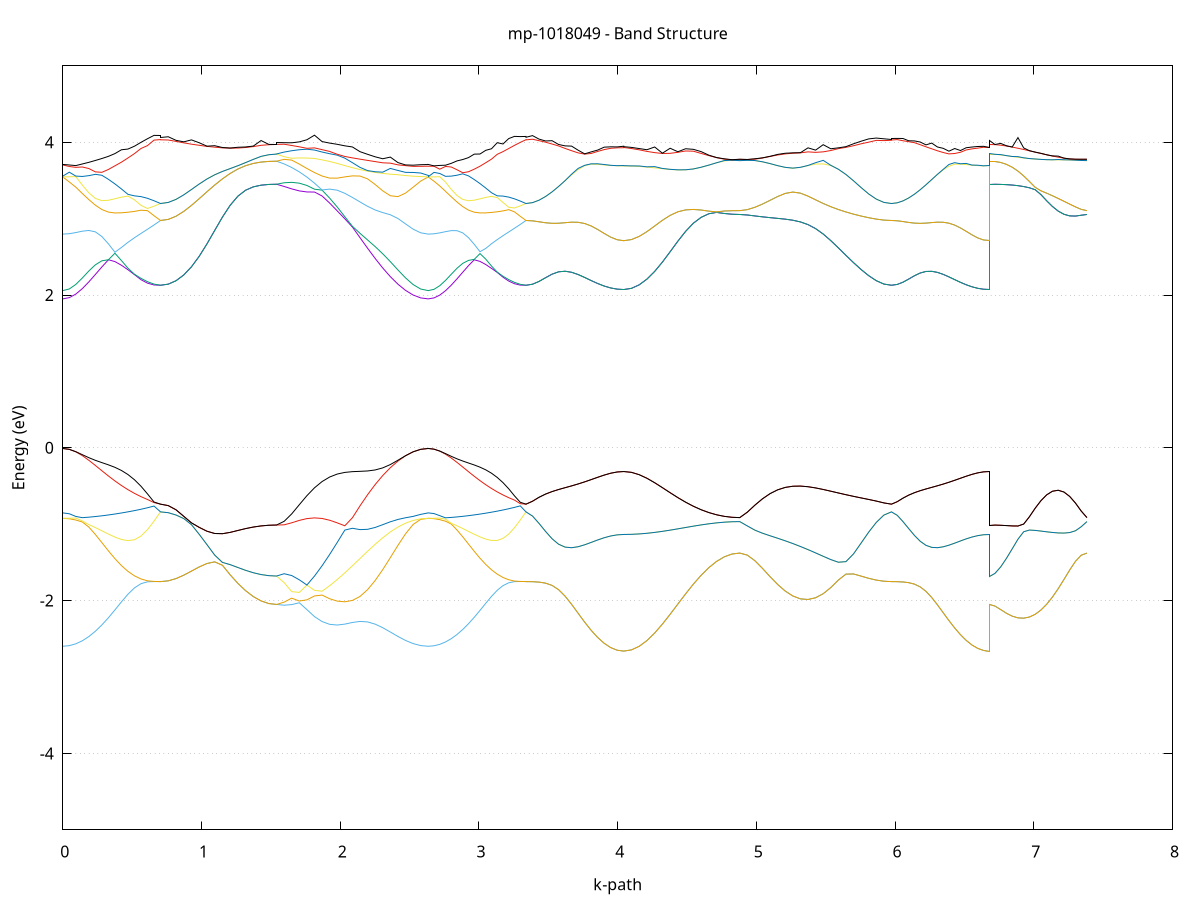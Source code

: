 set title 'mp-1018049 - Band Structure'
set xlabel 'k-path'
set ylabel 'Energy (eV)'
set grid y
set yrange [-5:5]
set terminal png size 800,600
set output 'mp-1018049_bands_gnuplot.png'
plot '-' using 1:2 with lines notitle, '-' using 1:2 with lines notitle, '-' using 1:2 with lines notitle, '-' using 1:2 with lines notitle, '-' using 1:2 with lines notitle, '-' using 1:2 with lines notitle, '-' using 1:2 with lines notitle, '-' using 1:2 with lines notitle, '-' using 1:2 with lines notitle, '-' using 1:2 with lines notitle, '-' using 1:2 with lines notitle, '-' using 1:2 with lines notitle, '-' using 1:2 with lines notitle, '-' using 1:2 with lines notitle, '-' using 1:2 with lines notitle, '-' using 1:2 with lines notitle, '-' using 1:2 with lines notitle, '-' using 1:2 with lines notitle, '-' using 1:2 with lines notitle, '-' using 1:2 with lines notitle, '-' using 1:2 with lines notitle, '-' using 1:2 with lines notitle, '-' using 1:2 with lines notitle, '-' using 1:2 with lines notitle
0.000000 -30.937859
0.046975 -30.936659
0.093951 -30.932959
0.140926 -30.926859
0.187902 -30.918559
0.234877 -30.907959
0.281853 -30.895259
0.328828 -30.880759
0.375804 -30.864559
0.422779 -30.846859
0.469755 -30.827959
0.516730 -30.807959
0.563706 -30.787259
0.610681 -30.765959
0.657657 -30.744559
0.704632 -30.723059
0.704632 -30.723059
0.760392 -30.722259
0.816152 -30.719959
0.871911 -30.716159
0.927671 -30.711059
0.983431 -30.704959
1.039191 -30.697959
1.094950 -30.690559
1.150710 -30.682859
1.206470 -30.675359
1.262229 -30.668259
1.317989 -30.662059
1.373749 -30.656859
1.429508 -30.652959
1.485268 -30.650559
1.541028 -30.649759
1.541028 -30.649759
1.595710 -30.651659
1.650393 -30.657159
1.705075 -30.666159
1.759757 -30.678359
1.814440 -30.693559
1.869122 -30.711159
1.923804 -30.730859
1.978487 -30.752059
2.033169 -30.774259
2.087851 -30.796859
2.142534 -30.819259
2.197216 -30.841059
2.251898 -30.861559
2.306581 -30.880459
2.361263 -30.897159
2.415946 -30.911359
2.470628 -30.922759
2.525310 -30.931059
2.579993 -30.936159
2.634675 -30.937859
2.634675 -30.937859
2.676124 -30.936859
2.717573 -30.934059
2.759022 -30.929259
2.800471 -30.922759
2.841920 -30.914459
2.883369 -30.904459
2.924818 -30.892859
2.966267 -30.879859
3.007716 -30.865559
3.049165 -30.850059
3.090614 -30.833659
3.132063 -30.816259
3.173511 -30.798259
3.214960 -30.779759
3.256409 -30.760959
3.297858 -30.741959
3.339307 -30.723059
3.339307 -30.723059
3.386283 -30.722859
3.433258 -30.722259
3.480234 -30.721259
3.527209 -30.719859
3.574185 -30.718259
3.621160 -30.716459
3.668136 -30.714559
3.715111 -30.712559
3.762087 -30.710559
3.809062 -30.708759
3.856038 -30.707059
3.903013 -30.705759
3.949989 -30.704759
3.996964 -30.704159
4.043940 -30.703959
4.043940 -30.703959
4.099699 -30.703159
4.155459 -30.700959
4.211219 -30.697259
4.266978 -30.692359
4.322738 -30.686459
4.378498 -30.679759
4.434258 -30.672559
4.490017 -30.665159
4.545777 -30.657959
4.601537 -30.651159
4.657296 -30.645159
4.713056 -30.640159
4.768816 -30.636459
4.824575 -30.634159
4.880335 -30.633359
4.880335 -30.633359
4.935018 -30.633859
4.989700 -30.635459
5.044382 -30.638159
5.099065 -30.641759
5.153747 -30.646259
5.208429 -30.651559
5.263112 -30.657459
5.317794 -30.663959
5.372476 -30.670759
5.427159 -30.677759
5.481841 -30.684859
5.536523 -30.691759
5.591206 -30.698259
5.645888 -30.704359
5.700571 -30.709759
5.755253 -30.714359
5.809935 -30.718059
5.864618 -30.720859
5.919300 -30.722559
5.973982 -30.723059
5.973982 -30.723059
6.015431 -30.722859
6.056880 -30.722459
6.098329 -30.721659
6.139778 -30.720559
6.181227 -30.719259
6.222676 -30.717759
6.264125 -30.716159
6.305574 -30.714359
6.347023 -30.712659
6.388472 -30.710859
6.429921 -30.709259
6.471370 -30.707759
6.512819 -30.706459
6.554268 -30.705359
6.595717 -30.704559
6.637166 -30.704059
6.678615 -30.703959
6.678615 -30.649759
6.720064 -30.649659
6.761513 -30.649159
6.802962 -30.648559
6.844410 -30.647659
6.885859 -30.646459
6.927308 -30.645259
6.968757 -30.643759
7.010206 -30.642359
7.051655 -30.640759
7.093104 -30.639359
7.134553 -30.637859
7.176002 -30.636559
7.217451 -30.635459
7.258900 -30.634559
7.300349 -30.633859
7.341798 -30.633459
7.383247 -30.633359
e
0.000000 -30.531959
0.046975 -30.532859
0.093951 -30.535759
0.140926 -30.540659
0.187902 -30.547359
0.234877 -30.555959
0.281853 -30.566259
0.328828 -30.578359
0.375804 -30.592159
0.422779 -30.607459
0.469755 -30.624159
0.516730 -30.642059
0.563706 -30.661159
0.610681 -30.681159
0.657657 -30.701859
0.704632 -30.723059
0.704632 -30.723059
0.760392 -30.722259
0.816152 -30.719959
0.871911 -30.716159
0.927671 -30.711059
0.983431 -30.704959
1.039191 -30.697959
1.094950 -30.690559
1.150710 -30.682859
1.206470 -30.675359
1.262229 -30.668259
1.317989 -30.662059
1.373749 -30.656859
1.429508 -30.652959
1.485268 -30.650559
1.541028 -30.649759
1.541028 -30.649759
1.595710 -30.648959
1.650393 -30.646859
1.705075 -30.643359
1.759757 -30.638559
1.814440 -30.632659
1.869122 -30.625659
1.923804 -30.617759
1.978487 -30.609259
2.033169 -30.600259
2.087851 -30.591059
2.142534 -30.581859
2.197216 -30.572859
2.251898 -30.564359
2.306581 -30.556359
2.361263 -30.549359
2.415946 -30.543259
2.470628 -30.538359
2.525310 -30.534859
2.579993 -30.532659
2.634675 -30.531959
2.634675 -30.531959
2.676124 -30.532659
2.717573 -30.534959
2.759022 -30.538759
2.800471 -30.543959
2.841920 -30.550659
2.883369 -30.558759
2.924818 -30.568259
2.966267 -30.579159
3.007716 -30.591259
3.049165 -30.604659
3.090614 -30.619059
3.132063 -30.634559
3.173511 -30.650959
3.214960 -30.668159
3.256409 -30.685959
3.297858 -30.704359
3.339307 -30.723059
3.339307 -30.723059
3.386283 -30.722859
3.433258 -30.722259
3.480234 -30.721259
3.527209 -30.719859
3.574185 -30.718259
3.621160 -30.716459
3.668136 -30.714559
3.715111 -30.712559
3.762087 -30.710559
3.809062 -30.708759
3.856038 -30.707059
3.903013 -30.705759
3.949989 -30.704759
3.996964 -30.704159
4.043940 -30.703959
4.043940 -30.703959
4.099699 -30.703159
4.155459 -30.700959
4.211219 -30.697259
4.266978 -30.692359
4.322738 -30.686459
4.378498 -30.679759
4.434258 -30.672559
4.490017 -30.665159
4.545777 -30.657959
4.601537 -30.651159
4.657296 -30.645159
4.713056 -30.640159
4.768816 -30.636459
4.824575 -30.634159
4.880335 -30.633359
4.880335 -30.633359
4.935018 -30.633859
4.989700 -30.635459
5.044382 -30.638159
5.099065 -30.641759
5.153747 -30.646259
5.208429 -30.651559
5.263112 -30.657459
5.317794 -30.663959
5.372476 -30.670759
5.427159 -30.677759
5.481841 -30.684859
5.536523 -30.691759
5.591206 -30.698259
5.645888 -30.704359
5.700571 -30.709759
5.755253 -30.714359
5.809935 -30.718059
5.864618 -30.720859
5.919300 -30.722559
5.973982 -30.723059
5.973982 -30.723059
6.015431 -30.722859
6.056880 -30.722459
6.098329 -30.721659
6.139778 -30.720559
6.181227 -30.719259
6.222676 -30.717759
6.264125 -30.716159
6.305574 -30.714359
6.347023 -30.712659
6.388472 -30.710859
6.429921 -30.709259
6.471370 -30.707759
6.512819 -30.706459
6.554268 -30.705359
6.595717 -30.704559
6.637166 -30.704059
6.678615 -30.703959
6.678615 -30.649759
6.720064 -30.649659
6.761513 -30.649159
6.802962 -30.648559
6.844410 -30.647659
6.885859 -30.646459
6.927308 -30.645259
6.968757 -30.643759
7.010206 -30.642359
7.051655 -30.640759
7.093104 -30.639359
7.134553 -30.637859
7.176002 -30.636559
7.217451 -30.635459
7.258900 -30.634559
7.300349 -30.633859
7.341798 -30.633459
7.383247 -30.633359
e
0.000000 -15.340359
0.046975 -15.348559
0.093951 -15.372259
0.140926 -15.409059
0.187902 -15.455359
0.234877 -15.507459
0.281853 -15.561359
0.328828 -15.613659
0.375804 -15.661359
0.422779 -15.701959
0.469755 -15.733559
0.516730 -15.754759
0.563706 -15.764559
0.610681 -15.762259
0.657657 -15.747859
0.704632 -15.721459
0.704632 -15.721459
0.760392 -15.725859
0.816152 -15.739059
0.871911 -15.761059
0.927671 -15.791659
0.983431 -15.830059
1.039191 -15.875159
1.094950 -15.925259
1.150710 -15.977859
1.206470 -16.030559
1.262229 -16.080559
1.317989 -16.125359
1.373749 -16.162759
1.429508 -16.190759
1.485268 -16.208159
1.541028 -16.214059
1.541028 -16.214059
1.595710 -16.231859
1.650393 -16.236459
1.705075 -16.227959
1.759757 -16.206859
1.814440 -16.173959
1.869122 -16.130059
1.923804 -16.076059
1.978487 -16.013359
2.033169 -15.943259
2.087851 -15.867559
2.142534 -15.788059
2.197216 -15.706959
2.251898 -15.626759
2.306581 -15.550059
2.361263 -15.480359
2.415946 -15.421659
2.470628 -15.378459
2.525310 -15.353559
2.579993 -15.343059
2.634675 -15.340359
2.634675 -15.340359
2.676124 -15.346759
2.717573 -15.365359
2.759022 -15.394759
2.800471 -15.432659
2.841920 -15.476359
2.883369 -15.523259
2.924818 -15.570859
2.966267 -15.616559
3.007716 -15.658659
3.049165 -15.695359
3.090614 -15.725259
3.132063 -15.747359
3.173511 -15.760859
3.214960 -15.765159
3.256409 -15.759959
3.297858 -15.745359
3.339307 -15.721459
3.339307 -15.721459
3.386283 -15.739859
3.433258 -15.790959
3.480234 -15.865459
3.527209 -15.953859
3.574185 -16.048659
3.621160 -16.144559
3.668136 -16.237559
3.715111 -16.324759
3.762087 -16.404059
3.809062 -16.473659
3.856038 -16.532259
3.903013 -16.578859
3.949989 -16.612659
3.996964 -16.633159
4.043940 -16.640059
4.043940 -16.640059
4.099699 -16.634559
4.155459 -16.618359
4.211219 -16.591459
4.266978 -16.554259
4.322738 -16.507359
4.378498 -16.451459
4.434258 -16.387559
4.490017 -16.316859
4.545777 -16.241059
4.601537 -16.162659
4.657296 -16.084759
4.713056 -16.012159
4.768816 -15.950959
4.824575 -15.909159
4.880335 -15.894159
4.880335 -15.894159
4.935018 -15.904659
4.989700 -15.933059
5.044382 -15.972759
5.099065 -16.016659
5.153747 -16.058859
5.208429 -16.095259
5.263112 -16.122959
5.317794 -16.140059
5.372476 -16.145559
5.427159 -16.138859
5.481841 -16.119859
5.536523 -16.089259
5.591206 -16.047859
5.645888 -15.997359
5.700571 -15.940159
5.755253 -15.879659
5.809935 -15.820659
5.864618 -15.769659
5.919300 -15.734259
5.973982 -15.721459
5.973982 -15.721459
6.015431 -15.735859
6.056880 -15.776459
6.098329 -15.837159
6.139778 -15.911059
6.181227 -15.992459
6.222676 -16.076959
6.264125 -16.161259
6.305574 -16.242859
6.347023 -16.319859
6.388472 -16.390759
6.429921 -16.454259
6.471370 -16.509559
6.512819 -16.555759
6.554268 -16.592259
6.595717 -16.618759
6.637166 -16.634659
6.678615 -16.640059
6.678615 -16.214059
6.720064 -16.211759
6.761513 -16.204859
6.802962 -16.193459
6.844410 -16.177859
6.885859 -16.158359
6.927308 -16.135259
6.968757 -16.109259
7.010206 -16.080859
7.051655 -16.051059
7.093104 -16.020859
7.134553 -15.991359
7.176002 -15.963859
7.217451 -15.939759
7.258900 -15.920159
7.300349 -15.905759
7.341798 -15.897059
7.383247 -15.894159
e
0.000000 -15.340359
0.046975 -15.337359
0.093951 -15.328259
0.140926 -15.313259
0.187902 -15.292359
0.234877 -15.265859
0.281853 -15.268659
0.328828 -15.298659
0.375804 -15.340959
0.422779 -15.394359
0.469755 -15.455159
0.516730 -15.518559
0.563706 -15.580059
0.610681 -15.635959
0.657657 -15.683759
0.704632 -15.721459
0.704632 -15.721459
0.760392 -15.725859
0.816152 -15.739059
0.871911 -15.761059
0.927671 -15.791659
0.983431 -15.830059
1.039191 -15.875159
1.094950 -15.925259
1.150710 -15.977859
1.206470 -16.030559
1.262229 -16.080559
1.317989 -16.125359
1.373749 -16.162759
1.429508 -16.190759
1.485268 -16.208159
1.541028 -16.214059
1.541028 -16.214059
1.595710 -16.182759
1.650393 -16.138259
1.705075 -16.080759
1.759757 -16.011059
1.814440 -15.930059
1.869122 -15.839159
1.923804 -15.740359
1.978487 -15.636659
2.033169 -15.532559
2.087851 -15.435159
2.142534 -15.354159
2.197216 -15.298859
2.251898 -15.270259
2.306581 -15.260559
2.361263 -15.259759
2.415946 -15.279559
2.470628 -15.305859
2.525310 -15.324859
2.579993 -15.336459
2.634675 -15.340359
2.634675 -15.340359
2.676124 -15.337959
2.717573 -15.330959
2.759022 -15.319259
2.800471 -15.302859
2.841920 -15.282159
2.883369 -15.257059
2.924818 -15.273159
2.966267 -15.300759
3.007716 -15.338159
3.049165 -15.384259
3.090614 -15.436759
3.132063 -15.492359
3.173511 -15.547959
3.214960 -15.600559
3.256409 -15.648059
3.297858 -15.688759
3.339307 -15.721459
3.339307 -15.721459
3.386283 -15.739859
3.433258 -15.790959
3.480234 -15.865459
3.527209 -15.953859
3.574185 -16.048659
3.621160 -16.144559
3.668136 -16.237559
3.715111 -16.324759
3.762087 -16.404059
3.809062 -16.473659
3.856038 -16.532259
3.903013 -16.578859
3.949989 -16.612659
3.996964 -16.633159
4.043940 -16.640059
4.043940 -16.640059
4.099699 -16.634559
4.155459 -16.618359
4.211219 -16.591459
4.266978 -16.554259
4.322738 -16.507359
4.378498 -16.451459
4.434258 -16.387559
4.490017 -16.316859
4.545777 -16.241059
4.601537 -16.162659
4.657296 -16.084759
4.713056 -16.012159
4.768816 -15.950959
4.824575 -15.909159
4.880335 -15.894159
4.880335 -15.894159
4.935018 -15.904659
4.989700 -15.933059
5.044382 -15.972759
5.099065 -16.016659
5.153747 -16.058859
5.208429 -16.095259
5.263112 -16.122959
5.317794 -16.140059
5.372476 -16.145559
5.427159 -16.138859
5.481841 -16.119859
5.536523 -16.089259
5.591206 -16.047859
5.645888 -15.997359
5.700571 -15.940159
5.755253 -15.879659
5.809935 -15.820659
5.864618 -15.769659
5.919300 -15.734259
5.973982 -15.721459
5.973982 -15.721459
6.015431 -15.735859
6.056880 -15.776459
6.098329 -15.837159
6.139778 -15.911059
6.181227 -15.992459
6.222676 -16.076959
6.264125 -16.161259
6.305574 -16.242859
6.347023 -16.319859
6.388472 -16.390759
6.429921 -16.454259
6.471370 -16.509559
6.512819 -16.555759
6.554268 -16.592259
6.595717 -16.618759
6.637166 -16.634659
6.678615 -16.640059
6.678615 -16.214059
6.720064 -16.211759
6.761513 -16.204859
6.802962 -16.193459
6.844410 -16.177859
6.885859 -16.158359
6.927308 -16.135259
6.968757 -16.109259
7.010206 -16.080859
7.051655 -16.051059
7.093104 -16.020859
7.134553 -15.991359
7.176002 -15.963859
7.217451 -15.939759
7.258900 -15.920159
7.300349 -15.905759
7.341798 -15.897059
7.383247 -15.894159
e
0.000000 -15.231359
0.046975 -15.231459
0.093951 -15.232159
0.140926 -15.234259
0.187902 -15.239359
0.234877 -15.249859
0.281853 -15.233959
0.328828 -15.196859
0.375804 -15.155059
0.422779 -15.108759
0.469755 -15.058459
0.516730 -15.004759
0.563706 -14.947959
0.610681 -14.888859
0.657657 -14.827959
0.704632 -14.765859
0.704632 -14.765859
0.760392 -14.764459
0.816152 -14.760459
0.871911 -14.754059
0.927671 -14.745359
0.983431 -14.734859
1.039191 -14.722859
1.094950 -14.710059
1.150710 -14.696859
1.206470 -14.683859
1.262229 -14.671659
1.317989 -14.660759
1.373749 -14.651759
1.429508 -14.644959
1.485268 -14.640759
1.541028 -14.639359
1.541028 -14.639359
1.595710 -14.644259
1.650393 -14.658559
1.705075 -14.681859
1.759757 -14.713459
1.814440 -14.752259
1.869122 -14.797059
1.923804 -14.846559
1.978487 -14.899359
2.033169 -14.953959
2.087851 -15.008959
2.142534 -15.063059
2.197216 -15.114959
2.251898 -15.163559
2.306581 -15.207759
2.361263 -15.246659
2.415946 -15.260359
2.470628 -15.256759
2.525310 -15.246859
2.579993 -15.235959
2.634675 -15.231359
2.634675 -15.231359
2.676124 -15.231459
2.717573 -15.231859
2.759022 -15.233259
2.800471 -15.236459
2.841920 -15.242859
2.883369 -15.254459
2.924818 -15.227759
2.966267 -15.194559
3.007716 -15.157559
3.049165 -15.117159
3.090614 -15.073659
3.132063 -15.027259
3.173511 -14.978359
3.214960 -14.927359
3.256409 -14.874659
3.297858 -14.820659
3.339307 -14.765859
3.339307 -14.765859
3.386283 -14.750359
3.433258 -14.708459
3.480234 -14.650459
3.527209 -14.589359
3.574185 -14.540359
3.621160 -14.511759
3.668136 -14.495959
3.715111 -14.485359
3.762087 -14.477259
3.809062 -14.470559
3.856038 -14.464959
3.903013 -14.460659
3.949989 -14.457459
3.996964 -14.455459
4.043940 -14.454859
4.043940 -14.454859
4.099699 -14.464459
4.155459 -14.492859
4.211219 -14.538359
4.266978 -14.598359
4.322738 -14.669859
4.378498 -14.749059
4.434258 -14.832159
4.490017 -14.915459
4.545777 -14.995459
4.601537 -15.068759
4.657296 -15.132759
4.713056 -15.184959
4.768816 -15.223559
4.824575 -15.247259
4.880335 -15.255259
4.880335 -15.255259
4.935018 -15.249859
4.989700 -15.234559
5.044382 -15.211759
5.099065 -15.182859
5.153747 -15.148759
5.208429 -15.109959
5.263112 -15.067159
5.317794 -15.021159
5.372476 -14.972659
5.427159 -14.923059
5.481841 -14.873559
5.536523 -14.825859
5.591206 -14.781859
5.645888 -14.744259
5.700571 -14.716759
5.755253 -14.704659
5.809935 -14.712159
5.864618 -14.734159
5.919300 -14.756559
5.973982 -14.765859
5.973982 -14.765859
6.015431 -14.753759
6.056880 -14.720259
6.098329 -14.672059
6.139778 -14.617559
6.181227 -14.566859
6.222676 -14.529959
6.264125 -14.508359
6.305574 -14.495259
6.347023 -14.485959
6.388472 -14.478559
6.429921 -14.472359
6.471370 -14.467159
6.512819 -14.462759
6.554268 -14.459359
6.595717 -14.456859
6.637166 -14.455359
6.678615 -14.454859
6.678615 -14.639359
6.720064 -14.647859
6.761513 -14.672359
6.802962 -14.710459
6.844410 -14.758959
6.885859 -14.814859
6.927308 -14.875059
6.968757 -14.936959
7.010206 -14.997859
7.051655 -15.055559
7.093104 -15.107859
7.134553 -15.153159
7.176002 -15.190159
7.217451 -15.218059
7.258900 -15.237059
7.300349 -15.248359
7.341798 -15.253759
7.383247 -15.255259
e
0.000000 -14.146059
0.046975 -14.159759
0.093951 -14.198859
0.140926 -14.258059
0.187902 -14.329759
0.234877 -14.405659
0.281853 -14.476959
0.328828 -14.536259
0.375804 -14.578459
0.422779 -14.601759
0.469755 -14.607659
0.516730 -14.599459
0.563706 -14.580259
0.610681 -14.640859
0.657657 -14.703259
0.704632 -14.765859
0.704632 -14.765859
0.760392 -14.764459
0.816152 -14.760459
0.871911 -14.754059
0.927671 -14.745359
0.983431 -14.734859
1.039191 -14.722859
1.094950 -14.710059
1.150710 -14.696859
1.206470 -14.683859
1.262229 -14.671659
1.317989 -14.660759
1.373749 -14.651759
1.429508 -14.644959
1.485268 -14.640759
1.541028 -14.639359
1.541028 -14.639359
1.595710 -14.636459
1.650393 -14.628059
1.705075 -14.614259
1.759757 -14.595259
1.814440 -14.571459
1.869122 -14.618559
1.923804 -14.669659
1.978487 -14.716059
2.033169 -14.752559
2.087851 -14.772059
2.142534 -14.765459
2.197216 -14.724759
2.251898 -14.650959
2.306581 -14.554659
2.361263 -14.449359
2.415946 -14.346759
2.470628 -14.257259
2.525310 -14.191259
2.579993 -14.155859
2.634675 -14.146059
2.634675 -14.146059
2.676124 -14.156759
2.717573 -14.187559
2.759022 -14.235259
2.800471 -14.294959
2.841920 -14.361059
2.883369 -14.427459
2.924818 -14.488459
2.966267 -14.539259
3.007716 -14.576459
3.049165 -14.598959
3.090614 -14.607559
3.132063 -14.604359
3.173511 -14.591559
3.214960 -14.600859
3.256409 -14.655459
3.297858 -14.710559
3.339307 -14.765859
3.339307 -14.765859
3.386283 -14.750359
3.433258 -14.708459
3.480234 -14.650459
3.527209 -14.589359
3.574185 -14.540359
3.621160 -14.511759
3.668136 -14.495959
3.715111 -14.485359
3.762087 -14.477259
3.809062 -14.470559
3.856038 -14.464959
3.903013 -14.460659
3.949989 -14.457459
3.996964 -14.455459
4.043940 -14.454859
4.043940 -14.454859
4.099699 -14.464459
4.155459 -14.492859
4.211219 -14.538359
4.266978 -14.598359
4.322738 -14.669859
4.378498 -14.749059
4.434258 -14.832159
4.490017 -14.915459
4.545777 -14.995459
4.601537 -15.068759
4.657296 -15.132759
4.713056 -15.184959
4.768816 -15.223559
4.824575 -15.247259
4.880335 -15.255259
4.880335 -15.255259
4.935018 -15.249859
4.989700 -15.234559
5.044382 -15.211759
5.099065 -15.182859
5.153747 -15.148759
5.208429 -15.109959
5.263112 -15.067159
5.317794 -15.021159
5.372476 -14.972659
5.427159 -14.923059
5.481841 -14.873559
5.536523 -14.825859
5.591206 -14.781859
5.645888 -14.744259
5.700571 -14.716759
5.755253 -14.704659
5.809935 -14.712159
5.864618 -14.734159
5.919300 -14.756559
5.973982 -14.765859
5.973982 -14.765859
6.015431 -14.753759
6.056880 -14.720259
6.098329 -14.672059
6.139778 -14.617559
6.181227 -14.566859
6.222676 -14.529959
6.264125 -14.508359
6.305574 -14.495259
6.347023 -14.485959
6.388472 -14.478559
6.429921 -14.472359
6.471370 -14.467159
6.512819 -14.462759
6.554268 -14.459359
6.595717 -14.456859
6.637166 -14.455359
6.678615 -14.454859
6.678615 -14.639359
6.720064 -14.647859
6.761513 -14.672359
6.802962 -14.710459
6.844410 -14.758959
6.885859 -14.814859
6.927308 -14.875059
6.968757 -14.936959
7.010206 -14.997859
7.051655 -15.055559
7.093104 -15.107859
7.134553 -15.153159
7.176002 -15.190159
7.217451 -15.218059
7.258900 -15.237059
7.300349 -15.248359
7.341798 -15.253759
7.383247 -15.255259
e
0.000000 -14.146059
0.046975 -14.149659
0.093951 -14.160159
0.140926 -14.177559
0.187902 -14.201559
0.234877 -14.231859
0.281853 -14.268059
0.328828 -14.309759
0.375804 -14.356359
0.422779 -14.407259
0.469755 -14.461859
0.516730 -14.519359
0.563706 -14.579259
0.610681 -14.553159
0.657657 -14.520359
0.704632 -14.483659
0.704632 -14.483659
0.760392 -14.484659
0.816152 -14.487459
0.871911 -14.490859
0.927671 -14.493659
0.983431 -14.494459
1.039191 -14.492159
1.094950 -14.486259
1.150710 -14.477059
1.206470 -14.465059
1.262229 -14.451659
1.317989 -14.437959
1.373749 -14.425559
1.429508 -14.415559
1.485268 -14.409159
1.541028 -14.406959
1.541028 -14.406959
1.595710 -14.420459
1.650393 -14.443259
1.705075 -14.476459
1.759757 -14.518559
1.814440 -14.567059
1.869122 -14.543459
1.923804 -14.511759
1.978487 -14.477059
2.033169 -14.440159
2.087851 -14.401859
2.142534 -14.363159
2.197216 -14.324959
2.251898 -14.288159
2.306581 -14.253959
2.361263 -14.223059
2.415946 -14.196459
2.470628 -14.174959
2.525310 -14.159059
2.579993 -14.149359
2.634675 -14.146059
2.634675 -14.146059
2.676124 -14.148859
2.717573 -14.157059
2.759022 -14.170659
2.800471 -14.189459
2.841920 -14.213259
2.883369 -14.241959
2.924818 -14.275059
2.966267 -14.312359
3.007716 -14.353459
3.049165 -14.397959
3.090614 -14.445459
3.132063 -14.495359
3.173511 -14.547359
3.214960 -14.571459
3.256409 -14.545859
3.297858 -14.516159
3.339307 -14.483659
3.339307 -14.483659
3.386283 -14.482359
3.433258 -14.478259
3.480234 -14.469959
3.527209 -14.453759
3.574185 -14.421559
3.621160 -14.369859
3.668136 -14.309459
3.715111 -14.250159
3.762087 -14.196059
3.809062 -14.149159
3.856038 -14.110359
3.903013 -14.079959
3.949989 -14.058159
3.996964 -14.045159
4.043940 -14.040759
4.043940 -14.040759
4.099699 -14.047259
4.155459 -14.066459
4.211219 -14.098259
4.266978 -14.142159
4.322738 -14.197259
4.378498 -14.262559
4.434258 -14.336959
4.490017 -14.418559
4.545777 -14.505159
4.601537 -14.593959
4.657296 -14.681159
4.713056 -14.761659
4.768816 -14.828659
4.824575 -14.874159
4.880335 -14.890459
4.880335 -14.890459
4.935018 -14.876159
4.989700 -14.835459
5.044382 -14.773959
5.099065 -14.698959
5.153747 -14.617859
5.208429 -14.537259
5.263112 -14.462559
5.317794 -14.398659
5.372476 -14.349059
5.427159 -14.316559
5.481841 -14.302559
5.536523 -14.307059
5.591206 -14.328359
5.645888 -14.362759
5.700571 -14.403759
5.755253 -14.442359
5.809935 -14.468759
5.864618 -14.480459
5.919300 -14.483359
5.973982 -14.483659
5.973982 -14.483659
6.015431 -14.482659
6.056880 -14.479459
6.098329 -14.473459
6.139778 -14.462759
6.181227 -14.443059
6.222676 -14.408059
6.264125 -14.359459
6.305574 -14.305859
6.347023 -14.253459
6.388472 -14.205159
6.429921 -14.162159
6.471370 -14.125359
6.512819 -14.094959
6.554268 -14.071259
6.595717 -14.054359
6.637166 -14.044159
6.678615 -14.040759
6.678615 -14.406959
6.720064 -14.408759
6.761513 -14.414659
6.802962 -14.425659
6.844410 -14.442459
6.885859 -14.465559
6.927308 -14.494759
6.968757 -14.529359
7.010206 -14.568659
7.051655 -14.611759
7.093104 -14.657359
7.134553 -14.704059
7.176002 -14.750159
7.217451 -14.793759
7.258900 -14.832359
7.300349 -14.863259
7.341798 -14.883359
7.383247 -14.890459
e
0.000000 -14.074859
0.046975 -14.077059
0.093951 -14.083659
0.140926 -14.094659
0.187902 -14.110159
0.234877 -14.129859
0.281853 -14.153759
0.328828 -14.181559
0.375804 -14.212859
0.422779 -14.247259
0.469755 -14.284159
0.516730 -14.323059
0.563706 -14.363259
0.610681 -14.403959
0.657657 -14.444459
0.704632 -14.483659
0.704632 -14.483659
0.760392 -14.484659
0.816152 -14.487459
0.871911 -14.490859
0.927671 -14.493659
0.983431 -14.494459
1.039191 -14.492159
1.094950 -14.486259
1.150710 -14.477059
1.206470 -14.465059
1.262229 -14.451659
1.317989 -14.437959
1.373749 -14.425559
1.429508 -14.415559
1.485268 -14.409159
1.541028 -14.406959
1.541028 -14.406959
1.595710 -14.398759
1.650393 -14.391159
1.705075 -14.381859
1.759757 -14.369959
1.814440 -14.355459
1.869122 -14.338559
1.923804 -14.319459
1.978487 -14.298759
2.033169 -14.276859
2.087851 -14.254159
2.142534 -14.231359
2.197216 -14.208959
2.251898 -14.187459
2.306581 -14.167359
2.361263 -14.148959
2.415946 -14.132259
2.470628 -14.116759
2.525310 -14.100559
2.579993 -14.083259
2.634675 -14.074859
2.634675 -14.074859
2.676124 -14.076559
2.717573 -14.081759
2.759022 -14.090259
2.800471 -14.102259
2.841920 -14.117759
2.883369 -14.136459
2.924818 -14.158359
2.966267 -14.183259
3.007716 -14.210959
3.049165 -14.240959
3.090614 -14.273059
3.132063 -14.306859
3.173511 -14.341859
3.214960 -14.377659
3.256409 -14.413559
3.297858 -14.449159
3.339307 -14.483659
3.339307 -14.483659
3.386283 -14.482359
3.433258 -14.478259
3.480234 -14.469959
3.527209 -14.453759
3.574185 -14.421559
3.621160 -14.369859
3.668136 -14.309459
3.715111 -14.250159
3.762087 -14.196059
3.809062 -14.149159
3.856038 -14.110359
3.903013 -14.079959
3.949989 -14.058159
3.996964 -14.045159
4.043940 -14.040759
4.043940 -14.040759
4.099699 -14.047259
4.155459 -14.066459
4.211219 -14.098259
4.266978 -14.142159
4.322738 -14.197259
4.378498 -14.262559
4.434258 -14.336959
4.490017 -14.418559
4.545777 -14.505159
4.601537 -14.593959
4.657296 -14.681159
4.713056 -14.761659
4.768816 -14.828659
4.824575 -14.874159
4.880335 -14.890459
4.880335 -14.890459
4.935018 -14.876159
4.989700 -14.835459
5.044382 -14.773959
5.099065 -14.698959
5.153747 -14.617859
5.208429 -14.537259
5.263112 -14.462559
5.317794 -14.398659
5.372476 -14.349059
5.427159 -14.316559
5.481841 -14.302559
5.536523 -14.307059
5.591206 -14.328359
5.645888 -14.362759
5.700571 -14.403759
5.755253 -14.442359
5.809935 -14.468759
5.864618 -14.480459
5.919300 -14.483359
5.973982 -14.483659
5.973982 -14.483659
6.015431 -14.482659
6.056880 -14.479459
6.098329 -14.473459
6.139778 -14.462759
6.181227 -14.443059
6.222676 -14.408059
6.264125 -14.359459
6.305574 -14.305859
6.347023 -14.253459
6.388472 -14.205159
6.429921 -14.162159
6.471370 -14.125359
6.512819 -14.094959
6.554268 -14.071259
6.595717 -14.054359
6.637166 -14.044159
6.678615 -14.040759
6.678615 -14.406959
6.720064 -14.408759
6.761513 -14.414659
6.802962 -14.425659
6.844410 -14.442459
6.885859 -14.465559
6.927308 -14.494759
6.968757 -14.529359
7.010206 -14.568659
7.051655 -14.611759
7.093104 -14.657359
7.134553 -14.704059
7.176002 -14.750159
7.217451 -14.793759
7.258900 -14.832359
7.300349 -14.863259
7.341798 -14.883359
7.383247 -14.890459
e
0.000000 -12.007859
0.046975 -11.990859
0.093951 -11.940759
0.140926 -11.860359
0.187902 -11.753959
0.234877 -11.626259
0.281853 -11.482759
0.328828 -11.328459
0.375804 -11.168659
0.422779 -11.008159
0.469755 -10.851559
0.516730 -10.703459
0.563706 -10.567959
0.610681 -10.449059
0.657657 -10.350259
0.704632 -10.274659
0.704632 -10.274659
0.760392 -10.278359
0.816152 -10.289259
0.871911 -10.306959
0.927671 -10.331059
0.983431 -10.360559
1.039191 -10.394559
1.094950 -10.431559
1.150710 -10.470359
1.206470 -10.508959
1.262229 -10.545859
1.317989 -10.579159
1.373749 -10.607259
1.429508 -10.628459
1.485268 -10.641659
1.541028 -10.646159
1.541028 -10.646159
1.595710 -10.672959
1.650393 -10.701659
1.705075 -10.735259
1.759757 -10.776059
1.814440 -10.826159
1.869122 -10.886759
1.923804 -10.958359
1.978487 -11.040959
2.033169 -11.133459
2.087851 -11.234159
2.142534 -11.340659
2.197216 -11.449959
2.251898 -11.558659
2.306581 -11.662959
2.361263 -11.759259
2.415946 -11.843859
2.470628 -11.913459
2.525310 -11.965259
2.579993 -11.997159
2.634675 -12.007859
2.634675 -12.007859
2.676124 -11.994559
2.717573 -11.955359
2.759022 -11.891959
2.800471 -11.806959
2.841920 -11.703659
2.883369 -11.585459
2.924818 -11.456159
2.966267 -11.319159
3.007716 -11.178159
3.049165 -11.036259
3.090614 -10.896959
3.132063 -10.763159
3.173511 -10.637859
3.214960 -10.523859
3.256409 -10.423859
3.297858 -10.340059
3.339307 -10.274659
3.339307 -10.274659
3.386283 -10.267459
3.433258 -10.246059
3.480234 -10.211359
3.527209 -10.164459
3.574185 -10.107459
3.621160 -10.042359
3.668136 -9.972059
3.715111 -9.899359
3.762087 -9.827559
3.809062 -9.759859
3.856038 -9.699359
3.903013 -9.649059
3.949989 -9.611159
3.996964 -9.587659
4.043940 -9.579659
4.043940 -9.579659
4.099699 -9.580059
4.155459 -9.581259
4.211219 -9.582859
4.266978 -9.584959
4.322738 -9.587359
4.378498 -9.589659
4.434258 -9.591759
4.490017 -9.593659
4.545777 -9.595059
4.601537 -9.596059
4.657296 -9.596759
4.713056 -9.597059
4.768816 -9.597259
4.824575 -9.597359
4.880335 -9.597359
4.880335 -9.597359
4.935018 -9.602959
4.989700 -9.619659
5.044382 -9.646859
5.099065 -9.683759
5.153747 -9.729059
5.208429 -9.781059
5.263112 -9.837759
5.317794 -9.897059
5.372476 -9.956659
5.427159 -10.014059
5.481841 -10.067459
5.536523 -10.115359
5.591206 -10.156659
5.645888 -10.191159
5.700571 -10.218759
5.755253 -10.240159
5.809935 -10.255859
5.864618 -10.266559
5.919300 -10.272659
5.973982 -10.274659
5.973982 -10.274659
6.015431 -10.269059
6.056880 -10.252359
6.098329 -10.225059
6.139778 -10.187959
6.181227 -10.142159
6.222676 -10.089059
6.264125 -10.030259
6.305574 -9.967759
6.347023 -9.903659
6.388472 -9.840059
6.429921 -9.779159
6.471370 -9.723259
6.512819 -9.674259
6.554268 -9.634159
6.595717 -9.604259
6.637166 -9.585959
6.678615 -9.579659
6.678615 -10.646159
6.720064 -10.635759
6.761513 -10.605159
6.802962 -10.555859
6.844410 -10.490359
6.885859 -10.411859
6.927308 -10.323659
6.968757 -10.229359
7.010206 -10.132559
7.051655 -10.036659
7.093104 -9.944759
7.134553 -9.859559
7.176002 -9.783459
7.217451 -9.718559
7.258900 -9.666459
7.300349 -9.628359
7.341798 -9.605159
7.383247 -9.597359
e
0.000000 -11.204259
0.046975 -11.186259
0.093951 -11.134059
0.140926 -11.052959
0.187902 -10.950059
0.234877 -10.833459
0.281853 -10.710859
0.328828 -10.589859
0.375804 -10.476859
0.422779 -10.377659
0.469755 -10.297159
0.516730 -10.239359
0.563706 -10.207159
0.610681 -10.202059
0.657657 -10.224759
0.704632 -10.274659
0.704632 -10.274659
0.760392 -10.278359
0.816152 -10.289259
0.871911 -10.306959
0.927671 -10.331059
0.983431 -10.360559
1.039191 -10.394559
1.094950 -10.431559
1.150710 -10.470359
1.206470 -10.508959
1.262229 -10.545859
1.317989 -10.579159
1.373749 -10.607259
1.429508 -10.628459
1.485268 -10.641659
1.541028 -10.646159
1.541028 -10.646159
1.595710 -10.618759
1.650393 -10.588859
1.705075 -10.556659
1.759757 -10.523559
1.814440 -10.492859
1.869122 -10.468159
1.923804 -10.453359
1.978487 -10.452259
2.033169 -10.467259
2.087851 -10.500259
2.142534 -10.551359
2.197216 -10.619459
2.251898 -10.701759
2.306581 -10.794359
2.361263 -10.891659
2.415946 -10.987359
2.470628 -11.073859
2.525310 -11.143259
2.579993 -11.188559
2.634675 -11.204259
2.634675 -11.204259
2.676124 -11.190159
2.717573 -11.149159
2.759022 -11.084459
2.800471 -11.000659
2.841920 -10.903259
2.883369 -10.797659
2.924818 -10.689259
2.966267 -10.582959
3.007716 -10.483159
3.049165 -10.393959
3.090614 -10.318659
3.132063 -10.260259
3.173511 -10.220859
3.214960 -10.202159
3.256409 -10.204859
3.297858 -10.229259
3.339307 -10.274659
3.339307 -10.274659
3.386283 -10.267459
3.433258 -10.246059
3.480234 -10.211359
3.527209 -10.164459
3.574185 -10.107459
3.621160 -10.042359
3.668136 -9.972059
3.715111 -9.899359
3.762087 -9.827559
3.809062 -9.759859
3.856038 -9.699359
3.903013 -9.649059
3.949989 -9.611159
3.996964 -9.587659
4.043940 -9.579659
4.043940 -9.579659
4.099699 -9.580059
4.155459 -9.581259
4.211219 -9.582859
4.266978 -9.584959
4.322738 -9.587359
4.378498 -9.589659
4.434258 -9.591759
4.490017 -9.593659
4.545777 -9.595059
4.601537 -9.596059
4.657296 -9.596759
4.713056 -9.597059
4.768816 -9.597259
4.824575 -9.597359
4.880335 -9.597359
4.880335 -9.597359
4.935018 -9.602959
4.989700 -9.619659
5.044382 -9.646859
5.099065 -9.683759
5.153747 -9.729059
5.208429 -9.781059
5.263112 -9.837759
5.317794 -9.897059
5.372476 -9.956659
5.427159 -10.014059
5.481841 -10.067459
5.536523 -10.115359
5.591206 -10.156659
5.645888 -10.191159
5.700571 -10.218759
5.755253 -10.240159
5.809935 -10.255859
5.864618 -10.266559
5.919300 -10.272659
5.973982 -10.274659
5.973982 -10.274659
6.015431 -10.269059
6.056880 -10.252359
6.098329 -10.225059
6.139778 -10.187959
6.181227 -10.142159
6.222676 -10.089059
6.264125 -10.030259
6.305574 -9.967759
6.347023 -9.903659
6.388472 -9.840059
6.429921 -9.779159
6.471370 -9.723259
6.512819 -9.674259
6.554268 -9.634159
6.595717 -9.604259
6.637166 -9.585959
6.678615 -9.579659
6.678615 -10.646159
6.720064 -10.635759
6.761513 -10.605159
6.802962 -10.555859
6.844410 -10.490359
6.885859 -10.411859
6.927308 -10.323659
6.968757 -10.229359
7.010206 -10.132559
7.051655 -10.036659
7.093104 -9.944759
7.134553 -9.859559
7.176002 -9.783459
7.217451 -9.718559
7.258900 -9.666459
7.300349 -9.628359
7.341798 -9.605159
7.383247 -9.597359
e
0.000000 -2.597659
0.046975 -2.589559
0.093951 -2.565559
0.140926 -2.525759
0.187902 -2.470659
0.234877 -2.401159
0.281853 -2.318359
0.328828 -2.224359
0.375804 -2.122059
0.422779 -2.016759
0.469755 -1.916559
0.516730 -1.833259
0.563706 -1.778559
0.610681 -1.753859
0.657657 -1.750759
0.704632 -1.751259
0.704632 -1.751259
0.760392 -1.741159
0.816152 -1.711959
0.871911 -1.667459
0.927671 -1.613759
0.983431 -1.559159
1.039191 -1.514559
1.094950 -1.492659
1.150710 -1.537159
1.206470 -1.661959
1.262229 -1.774059
1.317989 -1.870059
1.373749 -1.947459
1.429508 -2.004059
1.485268 -2.038659
1.541028 -2.050259
1.541028 -2.050259
1.595710 -2.060259
1.650393 -2.052159
1.705075 -2.028159
1.759757 -2.117859
1.814440 -2.209259
1.869122 -2.274159
1.923804 -2.310459
1.978487 -2.319759
2.033169 -2.307759
2.087851 -2.286459
2.142534 -2.272459
2.197216 -2.278959
2.251898 -2.308059
2.306581 -2.354759
2.361263 -2.411159
2.415946 -2.468959
2.470628 -2.521259
2.525310 -2.562459
2.579993 -2.588659
2.634675 -2.597659
2.634675 -2.597659
2.676124 -2.591359
2.717573 -2.572659
2.759022 -2.541559
2.800471 -2.498459
2.841920 -2.443759
2.883369 -2.378159
2.924818 -2.302559
2.966267 -2.218459
3.007716 -2.128259
3.049165 -2.035259
3.090614 -1.944859
3.132063 -1.864659
3.173511 -1.803559
3.214960 -1.766759
3.256409 -1.751459
3.297858 -1.751259
3.339307 -1.751259
3.339307 -1.751259
3.386283 -1.752559
3.433258 -1.757759
3.480234 -1.771259
3.527209 -1.800959
3.574185 -1.856559
3.621160 -1.941559
3.668136 -2.048759
3.715111 -2.165659
3.762087 -2.281559
3.809062 -2.388959
3.856038 -2.482559
3.903013 -2.558859
3.949989 -2.615059
3.996964 -2.649459
4.043940 -2.661059
4.043940 -2.661059
4.099699 -2.645059
4.155459 -2.598159
4.211219 -2.523159
4.266978 -2.424359
4.322738 -2.307559
4.378498 -2.178959
4.434258 -2.044859
4.490017 -1.911559
4.545777 -1.784659
4.601537 -1.669059
4.657296 -1.568759
4.713056 -1.487259
4.768816 -1.427059
4.824575 -1.390159
4.880335 -1.377759
4.880335 -1.377759
4.935018 -1.404659
4.989700 -1.477959
5.044382 -1.578659
5.099065 -1.686959
5.153747 -1.788959
5.208429 -1.875259
5.263112 -1.939559
5.317794 -1.977159
5.372476 -1.985259
5.427159 -1.962559
5.481841 -1.909659
5.536523 -1.829559
5.591206 -1.731459
5.645888 -1.653159
5.700571 -1.651359
5.755253 -1.679259
5.809935 -1.708259
5.864618 -1.731459
5.919300 -1.746259
5.973982 -1.751259
5.973982 -1.751259
6.015431 -1.752259
6.056880 -1.756059
6.098329 -1.765159
6.139778 -1.784359
6.181227 -1.820259
6.222676 -1.878559
6.264125 -1.959259
6.305574 -2.055459
6.347023 -2.158759
6.388472 -2.261559
6.429921 -2.358559
6.471370 -2.445959
6.512819 -2.520859
6.554268 -2.581059
6.595717 -2.625159
6.637166 -2.651959
6.678615 -2.661059
6.678615 -2.050259
6.720064 -2.071459
6.761513 -2.117659
6.802962 -2.165559
6.844410 -2.203359
6.885859 -2.225859
6.927308 -2.230159
6.968757 -2.214859
7.010206 -2.179259
7.051655 -2.123259
7.093104 -2.047559
7.134553 -1.953659
7.176002 -1.844159
7.217451 -1.723659
7.258900 -1.599659
7.300349 -1.486259
7.341798 -1.405959
7.383247 -1.377759
e
0.000000 -0.922859
0.046975 -0.928459
0.093951 -0.944859
0.140926 -0.970859
0.187902 -1.037459
0.234877 -1.134659
0.281853 -1.240959
0.328828 -1.348659
0.375804 -1.450559
0.422779 -1.541359
0.469755 -1.617159
0.516730 -1.675759
0.563706 -1.716559
0.610681 -1.740759
0.657657 -1.749059
0.704632 -1.751259
0.704632 -1.751259
0.760392 -1.741159
0.816152 -1.711959
0.871911 -1.667459
0.927671 -1.613759
0.983431 -1.559159
1.039191 -1.514559
1.094950 -1.492659
1.150710 -1.537159
1.206470 -1.661959
1.262229 -1.774059
1.317989 -1.870059
1.373749 -1.947459
1.429508 -2.004059
1.485268 -2.038659
1.541028 -2.050259
1.541028 -2.050259
1.595710 -2.020059
1.650393 -1.967859
1.705075 -2.005559
1.759757 -1.990059
1.814440 -1.939159
1.869122 -1.927259
1.923804 -1.975659
1.978487 -2.006559
2.033169 -2.015759
2.087851 -1.997659
2.142534 -1.945459
2.197216 -1.856859
2.251898 -1.737059
2.306581 -1.594359
2.361263 -1.437659
2.415946 -1.277359
2.470628 -1.126459
2.525310 -1.003459
2.579993 -0.936459
2.634675 -0.922859
2.634675 -0.922859
2.676124 -0.927259
2.717573 -0.940059
2.759022 -0.960659
2.800471 -0.997159
2.841920 -1.075859
2.883369 -1.165359
2.924818 -1.260159
2.966267 -1.354859
3.007716 -1.444859
3.049165 -1.526359
3.090614 -1.596559
3.132063 -1.653759
3.173511 -1.697159
3.214960 -1.726959
3.256409 -1.744259
3.297858 -1.749159
3.339307 -1.751259
3.339307 -1.751259
3.386283 -1.752559
3.433258 -1.757759
3.480234 -1.771259
3.527209 -1.800959
3.574185 -1.856559
3.621160 -1.941559
3.668136 -2.048759
3.715111 -2.165659
3.762087 -2.281559
3.809062 -2.388959
3.856038 -2.482559
3.903013 -2.558859
3.949989 -2.615059
3.996964 -2.649459
4.043940 -2.661059
4.043940 -2.661059
4.099699 -2.645059
4.155459 -2.598159
4.211219 -2.523159
4.266978 -2.424359
4.322738 -2.307559
4.378498 -2.178959
4.434258 -2.044859
4.490017 -1.911559
4.545777 -1.784659
4.601537 -1.669059
4.657296 -1.568759
4.713056 -1.487259
4.768816 -1.427059
4.824575 -1.390159
4.880335 -1.377759
4.880335 -1.377759
4.935018 -1.404659
4.989700 -1.477959
5.044382 -1.578659
5.099065 -1.686959
5.153747 -1.788959
5.208429 -1.875259
5.263112 -1.939559
5.317794 -1.977159
5.372476 -1.985259
5.427159 -1.962559
5.481841 -1.909659
5.536523 -1.829559
5.591206 -1.731459
5.645888 -1.653159
5.700571 -1.651359
5.755253 -1.679259
5.809935 -1.708259
5.864618 -1.731459
5.919300 -1.746259
5.973982 -1.751259
5.973982 -1.751259
6.015431 -1.752259
6.056880 -1.756059
6.098329 -1.765159
6.139778 -1.784359
6.181227 -1.820259
6.222676 -1.878559
6.264125 -1.959259
6.305574 -2.055459
6.347023 -2.158759
6.388472 -2.261559
6.429921 -2.358559
6.471370 -2.445959
6.512819 -2.520759
6.554268 -2.581059
6.595717 -2.625159
6.637166 -2.651959
6.678615 -2.661059
6.678615 -2.050259
6.720064 -2.071459
6.761513 -2.117659
6.802962 -2.165559
6.844410 -2.203359
6.885859 -2.225859
6.927308 -2.230159
6.968757 -2.214859
7.010206 -2.179259
7.051655 -2.123259
7.093104 -2.047559
7.134553 -1.953659
7.176002 -1.844159
7.217451 -1.723659
7.258900 -1.599659
7.300349 -1.486259
7.341798 -1.405959
7.383247 -1.377759
e
0.000000 -0.922859
0.046975 -0.921859
0.093951 -0.918959
0.140926 -0.957059
0.187902 -1.004659
0.234877 -1.043959
0.281853 -1.086359
0.328828 -1.128959
0.375804 -1.168259
0.422779 -1.199359
0.469755 -1.214759
0.516730 -1.203459
0.563706 -1.155259
0.610681 -1.070259
0.657657 -0.959959
0.704632 -0.838459
0.704632 -0.838459
0.760392 -0.849059
0.816152 -0.879359
0.871911 -0.925859
0.927671 -1.005959
0.983431 -1.131859
1.039191 -1.266759
1.094950 -1.403759
1.150710 -1.499859
1.206470 -1.528959
1.262229 -1.566659
1.317989 -1.603759
1.373749 -1.635359
1.429508 -1.658959
1.485268 -1.673459
1.541028 -1.678359
1.541028 -1.678359
1.595710 -1.764559
1.650393 -1.882259
1.705075 -1.892959
1.759757 -1.796459
1.814440 -1.865559
1.869122 -1.877059
1.923804 -1.804859
1.978487 -1.724259
2.033169 -1.636659
2.087851 -1.544259
2.142534 -1.449259
2.197216 -1.354459
2.251898 -1.262659
2.306581 -1.177259
2.361263 -1.101259
2.415946 -1.037159
2.470628 -0.986859
2.525310 -0.951159
2.579993 -0.929859
2.634675 -0.922859
2.634675 -0.922859
2.676124 -0.922059
2.717573 -0.919859
2.759022 -0.933659
2.800471 -0.987859
2.841920 -1.020259
2.883369 -1.056259
2.924818 -1.093959
2.966267 -1.131359
3.007716 -1.166059
3.049165 -1.194759
3.090614 -1.212459
3.132063 -1.212059
3.173511 -1.185659
3.214960 -1.129059
3.256409 -1.046059
3.297858 -0.945959
3.339307 -0.838459
3.339307 -0.838459
3.386283 -0.893059
3.433258 -0.989659
3.480234 -1.094059
3.527209 -1.189959
3.574185 -1.261459
3.621160 -1.299659
3.668136 -1.307659
3.715111 -1.294759
3.762087 -1.269459
3.809062 -1.238259
3.856038 -1.206159
3.903013 -1.177059
3.949989 -1.153959
3.996964 -1.139259
4.043940 -1.134159
4.043940 -1.134159
4.099699 -1.132359
4.155459 -1.127159
4.211219 -1.118659
4.266978 -1.107259
4.322738 -1.093359
4.378498 -1.077559
4.434258 -1.060459
4.490017 -1.042959
4.545777 -1.025559
4.601537 -1.009159
4.657296 -0.994559
4.713056 -0.982459
4.768816 -0.973259
4.824575 -0.967659
4.880335 -0.965759
4.880335 -0.965759
4.935018 -1.022559
4.989700 -1.077759
5.044382 -1.117859
5.099065 -1.151359
5.153747 -1.183659
5.208429 -1.217359
5.263112 -1.253259
5.317794 -1.291659
5.372476 -1.332559
5.427159 -1.375659
5.481841 -1.419859
5.536523 -1.462859
5.591206 -1.497559
5.645888 -1.489759
5.700571 -1.388059
5.755253 -1.246459
5.809935 -1.103259
5.864618 -0.976359
5.919300 -0.880459
5.973982 -0.838459
5.973982 -0.838459
6.015431 -0.883159
6.056880 -0.965559
6.098329 -1.057259
6.139778 -1.146859
6.181227 -1.223159
6.222676 -1.276259
6.264125 -1.303059
6.305574 -1.307359
6.347023 -1.295859
6.388472 -1.274459
6.429921 -1.247759
6.471370 -1.219259
6.512819 -1.191859
6.554268 -1.168059
6.595717 -1.149659
6.637166 -1.138059
6.678615 -1.134159
6.678615 -1.678359
6.720064 -1.643959
6.761513 -1.558659
6.802962 -1.446859
6.844410 -1.322459
6.885859 -1.196559
6.927308 -1.098359
6.968757 -1.076459
7.010206 -1.080959
7.051655 -1.089859
7.093104 -1.099359
7.134553 -1.107959
7.176002 -1.114159
7.217451 -1.115959
7.258900 -1.109259
7.300349 -1.086059
7.341798 -1.033159
7.383247 -0.965759
e
0.000000 -0.851659
0.046975 -0.863259
0.093951 -0.898259
0.140926 -0.914259
0.187902 -0.907759
0.234877 -0.899559
0.281853 -0.889959
0.328828 -0.878859
0.375804 -0.866559
0.422779 -0.852959
0.469755 -0.838059
0.516730 -0.821959
0.563706 -0.804159
0.610681 -0.784459
0.657657 -0.762459
0.704632 -0.838459
0.704632 -0.838459
0.760392 -0.849059
0.816152 -0.879359
0.871911 -0.925859
0.927671 -1.005959
0.983431 -1.131859
1.039191 -1.266759
1.094950 -1.403759
1.150710 -1.499859
1.206470 -1.528959
1.262229 -1.566659
1.317989 -1.603759
1.373749 -1.635359
1.429508 -1.658959
1.485268 -1.673459
1.541028 -1.678359
1.541028 -1.678359
1.595710 -1.648159
1.650393 -1.671859
1.705075 -1.727759
1.759757 -1.795959
1.814440 -1.678859
1.869122 -1.544259
1.923804 -1.396159
1.978487 -1.238759
2.033169 -1.076959
2.087851 -1.053059
2.142534 -1.070559
2.197216 -1.066859
2.251898 -1.042559
2.306581 -1.005959
2.361263 -0.968359
2.415946 -0.937659
2.470628 -0.915559
2.525310 -0.897759
2.579993 -0.871259
2.634675 -0.851659
2.634675 -0.851659
2.676124 -0.860659
2.717573 -0.887959
2.759022 -0.916159
2.800471 -0.911059
2.841920 -0.904559
2.883369 -0.896859
2.924818 -0.888059
2.966267 -0.878159
3.007716 -0.867259
3.049165 -0.855459
3.090614 -0.842559
3.132063 -0.828759
3.173511 -0.813759
3.214960 -0.797459
3.256409 -0.779559
3.297858 -0.759659
3.339307 -0.838459
3.339307 -0.838459
3.386283 -0.893059
3.433258 -0.989659
3.480234 -1.094059
3.527209 -1.189959
3.574185 -1.261459
3.621160 -1.299659
3.668136 -1.307659
3.715111 -1.294759
3.762087 -1.269459
3.809062 -1.238259
3.856038 -1.206159
3.903013 -1.177059
3.949989 -1.153959
3.996964 -1.139259
4.043940 -1.134159
4.043940 -1.134159
4.099699 -1.132359
4.155459 -1.127159
4.211219 -1.118659
4.266978 -1.107259
4.322738 -1.093359
4.378498 -1.077559
4.434258 -1.060459
4.490017 -1.042959
4.545777 -1.025559
4.601537 -1.009159
4.657296 -0.994559
4.713056 -0.982459
4.768816 -0.973259
4.824575 -0.967659
4.880335 -0.965759
4.880335 -0.965759
4.935018 -1.022559
4.989700 -1.077759
5.044382 -1.117859
5.099065 -1.151359
5.153747 -1.183659
5.208429 -1.217359
5.263112 -1.253259
5.317794 -1.291659
5.372476 -1.332559
5.427159 -1.375659
5.481841 -1.419859
5.536523 -1.462859
5.591206 -1.497559
5.645888 -1.489759
5.700571 -1.388059
5.755253 -1.246459
5.809935 -1.103259
5.864618 -0.976359
5.919300 -0.880459
5.973982 -0.838459
5.973982 -0.838459
6.015431 -0.883159
6.056880 -0.965559
6.098329 -1.057259
6.139778 -1.146859
6.181227 -1.223159
6.222676 -1.276259
6.264125 -1.303059
6.305574 -1.307359
6.347023 -1.295859
6.388472 -1.274459
6.429921 -1.247759
6.471370 -1.219259
6.512819 -1.191859
6.554268 -1.168059
6.595717 -1.149659
6.637166 -1.138059
6.678615 -1.134159
6.678615 -1.678359
6.720064 -1.643959
6.761513 -1.558659
6.802962 -1.446859
6.844410 -1.322459
6.885859 -1.196559
6.927308 -1.098359
6.968757 -1.076459
7.010206 -1.080959
7.051655 -1.089859
7.093104 -1.099359
7.134553 -1.107959
7.176002 -1.114159
7.217451 -1.115959
7.258900 -1.109259
7.300349 -1.086059
7.341798 -1.033159
7.383247 -0.965759
e
0.000000 -0.008559
0.046975 -0.020059
0.093951 -0.052559
0.140926 -0.102159
0.187902 -0.163359
0.234877 -0.230759
0.281853 -0.300159
0.328828 -0.368459
0.375804 -0.433259
0.422779 -0.493259
0.469755 -0.547559
0.516730 -0.596159
0.563706 -0.638959
0.610681 -0.676359
0.657657 -0.716959
0.704632 -0.737459
0.704632 -0.737459
0.760392 -0.756359
0.816152 -0.810959
0.871911 -0.896459
0.927671 -0.982459
0.983431 -1.041159
1.039191 -1.091559
1.094950 -1.121359
1.150710 -1.124159
1.206470 -1.106959
1.262229 -1.081859
1.317989 -1.057359
1.373749 -1.036959
1.429508 -1.022259
1.485268 -1.013459
1.541028 -1.010459
1.541028 -1.010459
1.595710 -1.008059
1.650393 -0.981359
1.705075 -0.950059
1.759757 -0.926459
1.814440 -0.917159
1.869122 -0.924659
1.923804 -0.947859
1.978487 -0.982259
2.033169 -1.020459
2.087851 -0.915759
2.142534 -0.760059
2.197216 -0.613959
2.251898 -0.480859
2.306581 -0.362659
2.361263 -0.260259
2.415946 -0.173859
2.470628 -0.104059
2.525310 -0.052759
2.579993 -0.019859
2.634675 -0.008559
2.634675 -0.008559
2.676124 -0.017559
2.717573 -0.043259
2.759022 -0.083059
2.800471 -0.133459
2.841920 -0.190559
2.883369 -0.251159
2.924818 -0.312459
2.966267 -0.372359
3.007716 -0.429559
3.049165 -0.483059
3.090614 -0.532159
3.132063 -0.576859
3.173511 -0.616959
3.214960 -0.652759
3.256409 -0.684459
3.297858 -0.730959
3.339307 -0.737459
3.339307 -0.737459
3.386283 -0.699159
3.433258 -0.647459
3.480234 -0.605559
3.527209 -0.572759
3.574185 -0.545859
3.621160 -0.521859
3.668136 -0.498259
3.715111 -0.473059
3.762087 -0.445659
3.809062 -0.416159
3.856038 -0.385759
3.903013 -0.356859
3.949989 -0.332459
3.996964 -0.316159
4.043940 -0.310359
4.043940 -0.310359
4.099699 -0.320959
4.155459 -0.351659
4.211219 -0.398559
4.266978 -0.456859
4.322738 -0.521459
4.378498 -0.587659
4.434258 -0.651959
4.490017 -0.711559
4.545777 -0.764659
4.601537 -0.810159
4.657296 -0.847459
4.713056 -0.876459
4.768816 -0.897059
4.824575 -0.909359
4.880335 -0.913459
4.880335 -0.913459
4.935018 -0.842359
4.989700 -0.750259
5.044382 -0.667059
5.099065 -0.599359
5.153747 -0.549759
5.208429 -0.518159
5.263112 -0.502759
5.317794 -0.500759
5.372476 -0.509159
5.427159 -0.524859
5.481841 -0.545159
5.536523 -0.567659
5.591206 -0.590959
5.645888 -0.613659
5.700571 -0.635259
5.755253 -0.655759
5.809935 -0.675859
5.864618 -0.696959
5.919300 -0.721059
5.973982 -0.737459
5.973982 -0.737459
6.015431 -0.705459
6.056880 -0.658859
6.098329 -0.619159
6.139778 -0.587259
6.181227 -0.561159
6.222676 -0.538659
6.264125 -0.517759
6.305574 -0.496759
6.347023 -0.474659
6.388472 -0.450659
6.429921 -0.424959
6.471370 -0.398259
6.512819 -0.371759
6.554268 -0.347559
6.595717 -0.327859
6.637166 -0.314859
6.678615 -0.310359
6.678615 -1.010459
6.720064 -1.011359
6.761513 -1.013959
6.802962 -1.017959
6.844410 -1.022359
6.885859 -1.023559
6.927308 -0.997759
6.968757 -0.901559
7.010206 -0.790259
7.051655 -0.691759
7.093104 -0.615459
7.134553 -0.568359
7.176002 -0.555359
7.217451 -0.578659
7.258900 -0.636459
7.300349 -0.722959
7.341798 -0.827259
7.383247 -0.913459
e
0.000000 -0.008559
0.046975 -0.019959
0.093951 -0.050459
0.140926 -0.089859
0.187902 -0.129059
0.234877 -0.163559
0.281853 -0.193659
0.328828 -0.222759
0.375804 -0.255359
0.422779 -0.296359
0.469755 -0.349559
0.516730 -0.417859
0.563706 -0.502759
0.610681 -0.603359
0.657657 -0.709059
0.704632 -0.737459
0.704632 -0.737459
0.760392 -0.756359
0.816152 -0.810959
0.871911 -0.896459
0.927671 -0.982459
0.983431 -1.041159
1.039191 -1.091559
1.094950 -1.121359
1.150710 -1.124159
1.206470 -1.106959
1.262229 -1.081859
1.317989 -1.057359
1.373749 -1.036959
1.429508 -1.022259
1.485268 -1.013459
1.541028 -1.010459
1.541028 -1.010459
1.595710 -0.962459
1.650393 -0.864559
1.705075 -0.744759
1.759757 -0.626759
1.814440 -0.523659
1.869122 -0.441659
1.923804 -0.382159
1.978487 -0.343459
2.033169 -0.321759
2.087851 -0.311959
2.142534 -0.307859
2.197216 -0.302859
2.251898 -0.289759
2.306581 -0.262659
2.361263 -0.219059
2.415946 -0.162659
2.470628 -0.103359
2.525310 -0.052059
2.579993 -0.019559
2.634675 -0.008559
2.634675 -0.008559
2.676124 -0.017459
2.717573 -0.042059
2.759022 -0.075559
2.800471 -0.111059
2.841920 -0.143959
2.883369 -0.172759
2.924818 -0.198759
2.966267 -0.224459
3.007716 -0.253259
3.049165 -0.288259
3.090614 -0.332359
3.132063 -0.387759
3.173511 -0.455759
3.214960 -0.536559
3.256409 -0.629059
3.297858 -0.712559
3.339307 -0.737459
3.339307 -0.737459
3.386283 -0.699159
3.433258 -0.647459
3.480234 -0.605559
3.527209 -0.572759
3.574185 -0.545859
3.621160 -0.521859
3.668136 -0.498259
3.715111 -0.473059
3.762087 -0.445659
3.809062 -0.416159
3.856038 -0.385759
3.903013 -0.356859
3.949989 -0.332459
3.996964 -0.316159
4.043940 -0.310359
4.043940 -0.310359
4.099699 -0.320959
4.155459 -0.351659
4.211219 -0.398559
4.266978 -0.456859
4.322738 -0.521459
4.378498 -0.587659
4.434258 -0.651959
4.490017 -0.711559
4.545777 -0.764659
4.601537 -0.810159
4.657296 -0.847459
4.713056 -0.876459
4.768816 -0.897059
4.824575 -0.909359
4.880335 -0.913459
4.880335 -0.913459
4.935018 -0.842359
4.989700 -0.750259
5.044382 -0.667059
5.099065 -0.599359
5.153747 -0.549759
5.208429 -0.518159
5.263112 -0.502759
5.317794 -0.500759
5.372476 -0.509159
5.427159 -0.524859
5.481841 -0.545159
5.536523 -0.567659
5.591206 -0.590959
5.645888 -0.613659
5.700571 -0.635259
5.755253 -0.655759
5.809935 -0.675859
5.864618 -0.696959
5.919300 -0.721059
5.973982 -0.737459
5.973982 -0.737459
6.015431 -0.705459
6.056880 -0.658859
6.098329 -0.619159
6.139778 -0.587159
6.181227 -0.561159
6.222676 -0.538659
6.264125 -0.517759
6.305574 -0.496759
6.347023 -0.474659
6.388472 -0.450659
6.429921 -0.424959
6.471370 -0.398259
6.512819 -0.371759
6.554268 -0.347559
6.595717 -0.327859
6.637166 -0.314859
6.678615 -0.310359
6.678615 -1.010459
6.720064 -1.011359
6.761513 -1.013959
6.802962 -1.017959
6.844410 -1.022359
6.885859 -1.023559
6.927308 -0.997759
6.968757 -0.901559
7.010206 -0.790259
7.051655 -0.691759
7.093104 -0.615459
7.134553 -0.568359
7.176002 -0.555359
7.217451 -0.578659
7.258900 -0.636459
7.300349 -0.722959
7.341798 -0.827259
7.383247 -0.913459
e
0.000000 1.949741
0.046975 1.966041
0.093951 2.012741
0.140926 2.084141
0.187902 2.172441
0.234877 2.269541
0.281853 2.367941
0.328828 2.461841
0.375804 2.438241
0.422779 2.390041
0.469755 2.331441
0.516730 2.267241
0.563706 2.201141
0.610681 2.155841
0.657657 2.131741
0.704632 2.128241
0.704632 2.128241
0.760392 2.142741
0.816152 2.187141
0.871911 2.262541
0.927671 2.369841
0.983431 2.507241
1.039191 2.669241
1.094950 2.845341
1.150710 3.019941
1.206470 3.174741
1.262229 3.294241
1.317989 3.372541
1.373749 3.416441
1.429508 3.438241
1.485268 3.447941
1.541028 3.450541
1.541028 3.450541
1.595710 3.421641
1.650393 3.389841
1.705075 3.363441
1.759757 3.349741
1.814440 3.348341
1.869122 3.296941
1.923804 3.204141
1.978487 3.101741
2.033169 2.998641
2.087851 2.890441
2.142534 2.751341
2.197216 2.612741
2.251898 2.479041
2.306581 2.353941
2.361263 2.240941
2.415946 2.142541
2.470628 2.061441
2.525310 2.000641
2.579993 1.962641
2.634675 1.949741
2.634675 1.949741
2.676124 1.962441
2.717573 1.999241
2.759022 2.056541
2.800471 2.129241
2.841920 2.211841
2.883369 2.298641
2.924818 2.385041
2.966267 2.461541
3.007716 2.440441
3.049165 2.399641
3.090614 2.349041
3.132063 2.296241
3.173511 2.233641
3.214960 2.182741
3.256409 2.148241
3.297858 2.130241
3.339307 2.128241
3.339307 2.128241
3.386283 2.141741
3.433258 2.178241
3.480234 2.226941
3.527209 2.273341
3.574185 2.303941
3.621160 2.311741
3.668136 2.297941
3.715111 2.268541
3.762087 2.230441
3.809062 2.189741
3.856038 2.151041
3.903013 2.117841
3.949989 2.092841
3.996964 2.077341
4.043940 2.072141
4.043940 2.072141
4.099699 2.087641
4.155459 2.133641
4.211219 2.208541
4.266978 2.309441
4.322738 2.431441
4.378498 2.566841
4.434258 2.705241
4.490017 2.833841
4.545777 2.940241
4.601537 3.016841
4.657296 3.064141
4.713056 3.081841
4.768816 3.067641
4.824575 3.058041
4.880335 3.054741
4.880335 3.054741
4.935018 3.047841
4.989700 3.035541
5.044382 3.023741
5.099065 3.013241
5.153747 3.003741
5.208429 2.993441
5.263112 2.979241
5.317794 2.957141
5.372476 2.922041
5.427159 2.869641
5.481841 2.798641
5.536523 2.712541
5.591206 2.617441
5.645888 2.519641
5.700571 2.423941
5.755253 2.334041
5.809935 2.253641
5.864618 2.187941
5.919300 2.143841
5.973982 2.128241
5.973982 2.128241
6.015431 2.138741
6.056880 2.168041
6.098329 2.209241
6.139778 2.252741
6.181227 2.288441
6.222676 2.308741
6.264125 2.310741
6.305574 2.296641
6.347023 2.270641
6.388472 2.237541
6.429921 2.201641
6.471370 2.166441
6.512819 2.134541
6.554268 2.108041
6.595717 2.088341
6.637166 2.076241
6.678615 2.072141
6.678615 3.450541
6.720064 3.450041
6.761513 3.448341
6.802962 3.445141
6.844410 3.439841
6.885859 3.431841
6.927308 3.420241
6.968757 3.403841
7.010206 3.378541
7.051655 3.314441
7.093104 3.233541
7.134553 3.159241
7.176002 3.098941
7.217451 3.057341
7.258900 3.036241
7.300349 3.033841
7.341798 3.044741
7.383247 3.054741
e
0.000000 2.058141
0.046975 2.079641
0.093951 2.139041
0.140926 2.223241
0.187902 2.314841
0.234877 2.395641
0.281853 2.448341
0.328828 2.461941
0.375804 2.547341
0.422779 2.451441
0.469755 2.351841
0.516730 2.272241
0.563706 2.218641
0.610681 2.174541
0.657657 2.143341
0.704632 2.128241
0.704632 2.128241
0.760392 2.142741
0.816152 2.187141
0.871911 2.262541
0.927671 2.369841
0.983431 2.507241
1.039191 2.669241
1.094950 2.845341
1.150710 3.019941
1.206470 3.174741
1.262229 3.294241
1.317989 3.372541
1.373749 3.416441
1.429508 3.438341
1.485268 3.447941
1.541028 3.450641
1.541028 3.450641
1.595710 3.469841
1.650393 3.475341
1.705075 3.464641
1.759757 3.434741
1.814440 3.385841
1.869122 3.373241
1.923804 3.269041
1.978487 3.152641
2.033169 3.025541
2.087851 2.900041
2.142534 2.808141
2.197216 2.721241
2.251898 2.634141
2.306581 2.540341
2.361263 2.437341
2.415946 2.329041
2.470628 2.225141
2.525310 2.137641
2.579993 2.078841
2.634675 2.058141
2.634675 2.058141
2.676124 2.074941
2.717573 2.122241
2.759022 2.191741
2.800471 2.271941
2.841920 2.350541
2.883369 2.414741
2.924818 2.453741
2.966267 2.467141
3.007716 2.542641
3.049165 2.470241
3.090614 2.379841
3.132063 2.299941
3.173511 2.246041
3.214960 2.201741
3.256409 2.165941
3.297858 2.140741
3.339307 2.128241
3.339307 2.128241
3.386283 2.141741
3.433258 2.178241
3.480234 2.226941
3.527209 2.273341
3.574185 2.303941
3.621160 2.311741
3.668136 2.297941
3.715111 2.268541
3.762087 2.230441
3.809062 2.189741
3.856038 2.151041
3.903013 2.117841
3.949989 2.092841
3.996964 2.077341
4.043940 2.072141
4.043940 2.072141
4.099699 2.087641
4.155459 2.133641
4.211219 2.208541
4.266978 2.309441
4.322738 2.431441
4.378498 2.566841
4.434258 2.705241
4.490017 2.833841
4.545777 2.940241
4.601537 3.016841
4.657296 3.064141
4.713056 3.081841
4.768816 3.067641
4.824575 3.058041
4.880335 3.054741
4.880335 3.054741
4.935018 3.047841
4.989700 3.035541
5.044382 3.023741
5.099065 3.013241
5.153747 3.003741
5.208429 2.993441
5.263112 2.979241
5.317794 2.957141
5.372476 2.922041
5.427159 2.869641
5.481841 2.798641
5.536523 2.712541
5.591206 2.617441
5.645888 2.519641
5.700571 2.423941
5.755253 2.334041
5.809935 2.253641
5.864618 2.187941
5.919300 2.143841
5.973982 2.128241
5.973982 2.128241
6.015431 2.138741
6.056880 2.168041
6.098329 2.209241
6.139778 2.252741
6.181227 2.288441
6.222676 2.308741
6.264125 2.310741
6.305574 2.296641
6.347023 2.270641
6.388472 2.237541
6.429921 2.201641
6.471370 2.166441
6.512819 2.134541
6.554268 2.108041
6.595717 2.088341
6.637166 2.076241
6.678615 2.072141
6.678615 3.450641
6.720064 3.450041
6.761513 3.448341
6.802962 3.445141
6.844410 3.439841
6.885859 3.431941
6.927308 3.420241
6.968757 3.403841
7.010206 3.378641
7.051655 3.314441
7.093104 3.233541
7.134553 3.159241
7.176002 3.098941
7.217451 3.057341
7.258900 3.036241
7.300349 3.033841
7.341798 3.044741
7.383247 3.054741
e
0.000000 2.797641
0.046975 2.803141
0.093951 2.817841
0.140926 2.835941
0.187902 2.845541
0.234877 2.827341
0.281853 2.765941
0.328828 2.670241
0.375804 2.560541
0.422779 2.623141
0.469755 2.690041
0.516730 2.750241
0.563706 2.806341
0.610681 2.861341
0.657657 2.917341
0.704632 2.976141
0.704632 2.976141
0.760392 2.990441
0.816152 3.031441
0.871911 3.094641
0.927671 3.173541
0.983431 3.261341
1.039191 3.351841
1.094950 3.439641
1.150710 3.520541
1.206470 3.591441
1.262229 3.649541
1.317989 3.693341
1.373749 3.722741
1.429508 3.740441
1.485268 3.749341
1.541028 3.752041
1.541028 3.752041
1.595710 3.716641
1.650393 3.669741
1.705075 3.612441
1.759757 3.544341
1.814440 3.464841
1.869122 3.375741
1.923804 3.386741
1.978487 3.372441
2.033169 3.331641
2.087851 3.277741
2.142534 3.218941
2.197216 3.161741
2.251898 3.113641
2.306581 3.079441
2.361263 3.051241
2.415946 3.002241
2.470628 2.931741
2.525310 2.863141
2.579993 2.814841
2.634675 2.797641
2.634675 2.797641
2.676124 2.801941
2.717573 2.813741
2.759022 2.829741
2.800471 2.843141
2.841920 2.842641
2.883369 2.813841
2.924818 2.750941
2.966267 2.664041
3.007716 2.567141
3.049165 2.610441
3.090614 2.671241
3.132063 2.726041
3.173511 2.776941
3.214960 2.825841
3.256409 2.874341
3.297858 2.924141
3.339307 2.976141
3.339307 2.976141
3.386283 2.971041
3.433258 2.959041
3.480234 2.946341
3.527209 2.938941
3.574185 2.939841
3.621160 2.947041
3.668136 2.953941
3.715111 2.952441
3.762087 2.936541
3.809062 2.904341
3.856038 2.858441
3.903013 2.806341
3.949989 2.758041
3.996964 2.723841
4.043940 2.711541
4.043940 2.711541
4.099699 2.726141
4.155459 2.767741
4.211219 2.830041
4.266978 2.903841
4.322738 2.978441
4.378498 3.043141
4.434258 3.089641
4.490017 3.114741
4.545777 3.120541
4.601537 3.112941
4.657296 3.098341
4.713056 3.088941
4.768816 3.100041
4.824575 3.103941
4.880335 3.104841
4.880335 3.104841
4.935018 3.118041
4.989700 3.149041
5.044382 3.191141
5.099065 3.240141
5.153747 3.289941
5.208429 3.330541
5.263112 3.348141
5.317794 3.333741
5.372476 3.294841
5.427159 3.246341
5.481841 3.198741
5.536523 3.156441
5.591206 3.119641
5.645888 3.087441
5.700571 3.059041
5.755253 3.034041
5.809935 3.012341
5.864618 2.994041
5.919300 2.981041
5.973982 2.976141
5.973982 2.976141
6.015431 2.972141
6.056880 2.962141
6.098329 2.950541
6.139778 2.941541
6.181227 2.938341
6.222676 2.941541
6.264125 2.948541
6.305574 2.954141
6.347023 2.952841
6.388472 2.940541
6.429921 2.915441
6.471370 2.878641
6.512819 2.834141
6.554268 2.788241
6.595717 2.748341
6.637166 2.721241
6.678615 2.711541
6.678615 3.752041
6.720064 3.748041
6.761513 3.735141
6.802962 3.710941
6.844410 3.673441
6.885859 3.622341
6.927308 3.559141
6.968757 3.486241
7.010206 3.410041
7.051655 3.364541
7.093104 3.333241
7.134553 3.299841
7.176002 3.264341
7.217451 3.227541
7.258900 3.190341
7.300349 3.154041
7.341798 3.121641
7.383247 3.104841
e
0.000000 3.546041
0.046975 3.480441
0.093951 3.412241
0.140926 3.329041
0.187902 3.249341
0.234877 3.176341
0.281853 3.119441
0.328828 3.086041
0.375804 3.074641
0.422779 3.076541
0.469755 3.084041
0.516730 3.094941
0.563706 3.110641
0.610681 3.104841
0.657657 3.038541
0.704632 2.976141
0.704632 2.976141
0.760392 2.990441
0.816152 3.031441
0.871911 3.094641
0.927671 3.173541
0.983431 3.261341
1.039191 3.351841
1.094950 3.439641
1.150710 3.520641
1.206470 3.591541
1.262229 3.649941
1.317989 3.693541
1.373749 3.723141
1.429508 3.740841
1.485268 3.749441
1.541028 3.752241
1.541028 3.752541
1.595710 3.776341
1.650393 3.766541
1.705075 3.713941
1.759757 3.657041
1.814440 3.603541
1.869122 3.558141
1.923804 3.530641
1.978487 3.530441
2.033169 3.546641
2.087851 3.559941
2.142534 3.557841
2.197216 3.520741
2.251898 3.446941
2.306581 3.364141
2.361263 3.300041
2.415946 3.288641
2.470628 3.334141
2.525310 3.411641
2.579993 3.491741
2.634675 3.546041
2.634675 3.545441
2.676124 3.490141
2.717573 3.428041
2.759022 3.357541
2.800471 3.286641
2.841920 3.217941
2.883369 3.157541
2.924818 3.111741
2.966267 3.084741
3.007716 3.074841
3.049165 3.075641
3.090614 3.081441
3.132063 3.089941
3.173511 3.101541
3.214960 3.117741
3.256409 3.088941
3.297858 3.031041
3.339307 2.976141
3.339307 2.976141
3.386283 2.971041
3.433258 2.959041
3.480234 2.946341
3.527209 2.938941
3.574185 2.939841
3.621160 2.947041
3.668136 2.953941
3.715111 2.952441
3.762087 2.936541
3.809062 2.904341
3.856038 2.858441
3.903013 2.806341
3.949989 2.758041
3.996964 2.723841
4.043940 2.711541
4.043940 2.711541
4.099699 2.726141
4.155459 2.767741
4.211219 2.830041
4.266978 2.903941
4.322738 2.978441
4.378498 3.043141
4.434258 3.089641
4.490017 3.114841
4.545777 3.120541
4.601537 3.112941
4.657296 3.098341
4.713056 3.088941
4.768816 3.100041
4.824575 3.103941
4.880335 3.104841
4.880335 3.104841
4.935018 3.118041
4.989700 3.149141
5.044382 3.191141
5.099065 3.240141
5.153747 3.289941
5.208429 3.330541
5.263112 3.348141
5.317794 3.333841
5.372476 3.294941
5.427159 3.246841
5.481841 3.198741
5.536523 3.156441
5.591206 3.119641
5.645888 3.087441
5.700571 3.059041
5.755253 3.034041
5.809935 3.012341
5.864618 2.994041
5.919300 2.981041
5.973982 2.976141
5.973982 2.976141
6.015431 2.972141
6.056880 2.962141
6.098329 2.950541
6.139778 2.941541
6.181227 2.938341
6.222676 2.941541
6.264125 2.948541
6.305574 2.954141
6.347023 2.952841
6.388472 2.940541
6.429921 2.915441
6.471370 2.878641
6.512819 2.834141
6.554268 2.788241
6.595717 2.748341
6.637166 2.721241
6.678615 2.711541
6.678615 3.752141
6.720064 3.748141
6.761513 3.735941
6.802962 3.711041
6.844410 3.673441
6.885859 3.623041
6.927308 3.559141
6.968757 3.486241
7.010206 3.410041
7.051655 3.364541
7.093104 3.333241
7.134553 3.299841
7.176002 3.264341
7.217451 3.227541
7.258900 3.190341
7.300349 3.154041
7.341798 3.121641
7.383247 3.104841
e
0.000000 3.547641
0.046975 3.547941
0.093951 3.550041
0.140926 3.439241
0.187902 3.338041
0.234877 3.265141
0.281853 3.235641
0.328828 3.240641
0.375804 3.260441
0.422779 3.281241
0.469755 3.295241
0.516730 3.246241
0.563706 3.174441
0.610681 3.133141
0.657657 3.163041
0.704632 3.198341
0.704632 3.198341
0.760392 3.212341
0.816152 3.252141
0.871911 3.311341
0.927671 3.381441
0.983431 3.453241
1.039191 3.518841
1.094950 3.573941
1.150710 3.617841
1.206470 3.654941
1.262229 3.692141
1.317989 3.733641
1.373749 3.776041
1.429508 3.812441
1.485268 3.836541
1.541028 3.845241
1.541028 3.844941
1.595710 3.811641
1.650393 3.789941
1.705075 3.795141
1.759757 3.793241
1.814440 3.788241
1.869122 3.769841
1.923804 3.748841
1.978487 3.723041
2.033169 3.694941
2.087851 3.667541
2.142534 3.642441
2.197216 3.621641
2.251898 3.605241
2.306581 3.592641
2.361263 3.582241
2.415946 3.575041
2.470628 3.564541
2.525310 3.556041
2.579993 3.551041
2.634675 3.546941
2.634675 3.546341
2.676124 3.546641
2.717573 3.549241
2.759022 3.478741
2.800471 3.383841
2.841920 3.303741
2.883369 3.251941
2.924818 3.234541
2.966267 3.241641
3.007716 3.259141
3.049165 3.277841
3.090614 3.292141
3.132063 3.276041
3.173511 3.212341
3.214960 3.149541
3.256409 3.139541
3.297858 3.166941
3.339307 3.198341
3.339307 3.198341
3.386283 3.209741
3.433258 3.241541
3.480234 3.289541
3.527209 3.350341
3.574185 3.421041
3.621160 3.497541
3.668136 3.574041
3.715111 3.642841
3.762087 3.693441
3.809062 3.714041
3.856038 3.711141
3.903013 3.703341
3.949989 3.696241
3.996964 3.692541
4.043940 3.690141
4.043940 3.690141
4.099699 3.688541
4.155459 3.683841
4.211219 3.675341
4.266978 3.665241
4.322738 3.654541
4.378498 3.644341
4.434258 3.638341
4.490017 3.639041
4.545777 3.650241
4.601537 3.671741
4.657296 3.700741
4.713056 3.730741
4.768816 3.755441
4.824575 3.764241
4.880335 3.759641
4.880335 3.759641
4.935018 3.763141
4.989700 3.760341
5.044382 3.743241
5.099065 3.719941
5.153747 3.693541
5.208429 3.670241
5.263112 3.660641
5.317794 3.671141
5.372476 3.694841
5.427159 3.715141
5.481841 3.716941
5.536523 3.695241
5.591206 3.645941
5.645888 3.577841
5.700571 3.495341
5.755253 3.406841
5.809935 3.323341
5.864618 3.255841
5.919300 3.212841
5.973982 3.198341
5.973982 3.198341
6.015431 3.207241
6.056880 3.232441
6.098329 3.270941
6.139778 3.320341
6.181227 3.378441
6.222676 3.443141
6.264125 3.511241
6.305574 3.578441
6.347023 3.639541
6.388472 3.686041
6.429921 3.713141
6.471370 3.713841
6.512819 3.707641
6.554268 3.700541
6.595717 3.694841
6.637166 3.691341
6.678615 3.690241
6.678615 3.845241
6.720064 3.842141
6.761513 3.834641
6.802962 3.824141
6.844410 3.813341
6.885859 3.803241
6.927308 3.794541
6.968757 3.786541
7.010206 3.780141
7.051655 3.775141
7.093104 3.771941
7.134553 3.770241
7.176002 3.769841
7.217451 3.770041
7.258900 3.769341
7.300349 3.765741
7.341798 3.761341
7.383247 3.759641
e
0.000000 3.556741
0.046975 3.608341
0.093951 3.557341
0.140926 3.552441
0.187902 3.563041
0.234877 3.580241
0.281853 3.567741
0.328828 3.515041
0.375804 3.454841
0.422779 3.388641
0.469755 3.318341
0.516730 3.298441
0.563706 3.288641
0.610681 3.266341
0.657657 3.234541
0.704632 3.198341
0.704632 3.198341
0.760392 3.212341
0.816152 3.252141
0.871911 3.311341
0.927671 3.381441
0.983431 3.453341
1.039191 3.518941
1.094950 3.574041
1.150710 3.617941
1.206470 3.655341
1.262229 3.693041
1.317989 3.733841
1.373749 3.776141
1.429508 3.815741
1.485268 3.836841
1.541028 3.845541
1.541028 3.846941
1.595710 3.871541
1.650393 3.889241
1.705075 3.902341
1.759757 3.908941
1.814440 3.898141
1.869122 3.872341
1.923804 3.850141
1.978487 3.831341
2.033169 3.792041
2.087851 3.732941
2.142534 3.671341
2.197216 3.629341
2.251898 3.613941
2.306581 3.608741
2.361263 3.657641
2.415946 3.631041
2.470628 3.606141
2.525310 3.604841
2.579993 3.597541
2.634675 3.568941
2.634675 3.555441
2.676124 3.605641
2.717573 3.591541
2.759022 3.554141
2.800471 3.556841
2.841920 3.568541
2.883369 3.586941
2.924818 3.559841
2.966267 3.512041
3.007716 3.458741
3.049165 3.400641
3.090614 3.339341
3.132063 3.298641
3.173511 3.295441
3.214960 3.282041
3.256409 3.259541
3.297858 3.230441
3.339307 3.198341
3.339307 3.198341
3.386283 3.209741
3.433258 3.241541
3.480234 3.289541
3.527209 3.350341
3.574185 3.421041
3.621160 3.497641
3.668136 3.582141
3.715111 3.657641
3.762087 3.698141
3.809062 3.717941
3.856038 3.718141
3.903013 3.708941
3.949989 3.698241
3.996964 3.693541
4.043940 3.695241
4.043940 3.693741
4.099699 3.690441
4.155459 3.689941
4.211219 3.678341
4.266978 3.681241
4.322738 3.657341
4.378498 3.645741
4.434258 3.639241
4.490017 3.639841
4.545777 3.650741
4.601537 3.673141
4.657296 3.700941
4.713056 3.731641
4.768816 3.760541
4.824575 3.764541
4.880335 3.759741
4.880335 3.759741
4.935018 3.763741
4.989700 3.760841
5.044382 3.744441
5.099065 3.720841
5.153747 3.693741
5.208429 3.671841
5.263112 3.661641
5.317794 3.672241
5.372476 3.696541
5.427159 3.732741
5.481841 3.763241
5.536523 3.698741
5.591206 3.647041
5.645888 3.578341
5.700571 3.495341
5.755253 3.406841
5.809935 3.323341
5.864618 3.255841
5.919300 3.212841
5.973982 3.198341
5.973982 3.198341
6.015431 3.207241
6.056880 3.232441
6.098329 3.270941
6.139778 3.320341
6.181227 3.378441
6.222676 3.443241
6.264125 3.511441
6.305574 3.580341
6.347023 3.645041
6.388472 3.709741
6.429921 3.732941
6.471370 3.718541
6.512819 3.723141
6.554268 3.701441
6.595717 3.699641
6.637166 3.691541
6.678615 3.692241
6.678615 3.848241
6.720064 3.842541
6.761513 3.838241
6.802962 3.825441
6.844410 3.814041
6.885859 3.811541
6.927308 3.796741
6.968757 3.786841
7.010206 3.781141
7.051655 3.775741
7.093104 3.772041
7.134553 3.770741
7.176002 3.774241
7.217451 3.770741
7.258900 3.769441
7.300349 3.765741
7.341798 3.761541
7.383247 3.760241
e
0.000000 3.703041
0.046975 3.682741
0.093951 3.671841
0.140926 3.676341
0.187902 3.656041
0.234877 3.612641
0.281853 3.606541
0.328828 3.643841
0.375804 3.691641
0.422779 3.739441
0.469755 3.794441
0.516730 3.851541
0.563706 3.918541
0.610681 3.956141
0.657657 4.028141
0.704632 4.035041
0.704632 4.032241
0.760392 4.029741
0.816152 4.011441
0.871911 3.992441
0.927671 3.974941
0.983431 3.960541
1.039191 3.945941
1.094950 3.935741
1.150710 3.926741
1.206470 3.923641
1.262229 3.924241
1.317989 3.931541
1.373749 3.943441
1.429508 3.960141
1.485268 3.967841
1.541028 3.971741
1.541028 3.972041
1.595710 3.974341
1.650393 3.957841
1.705075 3.940641
1.759757 3.920741
1.814440 3.926441
1.869122 3.903441
1.923804 3.880041
1.978487 3.843041
2.033169 3.814341
2.087851 3.795641
2.142534 3.778941
2.197216 3.762741
2.251898 3.747041
2.306581 3.731241
2.361263 3.726641
2.415946 3.704441
2.470628 3.694041
2.525310 3.684641
2.579993 3.685241
2.634675 3.686541
2.634675 3.686441
2.676124 3.686041
2.717573 3.647641
2.759022 3.683241
2.800471 3.676341
2.841920 3.640241
2.883369 3.601241
2.924818 3.614041
2.966267 3.647941
3.007716 3.686541
3.049165 3.732141
3.090614 3.778941
3.132063 3.842441
3.173511 3.877441
3.214960 3.918241
3.256409 3.959741
3.297858 3.998141
3.339307 4.033741
3.339307 4.031341
3.386283 4.039841
3.433258 4.020841
3.480234 4.001141
3.527209 3.976941
3.574185 3.951941
3.621160 3.919541
3.668136 3.889441
3.715111 3.861241
3.762087 3.845041
3.809062 3.853441
3.856038 3.880041
3.903013 3.903941
3.949989 3.920941
3.996964 3.927341
4.043940 3.928741
4.043940 3.931841
4.099699 3.918041
4.155459 3.901041
4.211219 3.880341
4.266978 3.864341
4.322738 3.853241
4.378498 3.855141
4.434258 3.868541
4.490017 3.885941
4.545777 3.883141
4.601537 3.854241
4.657296 3.825241
4.713056 3.798641
4.768816 3.778241
4.824575 3.771641
4.880335 3.777141
4.880335 3.777141
4.935018 3.774341
4.989700 3.778141
5.044382 3.794741
5.099065 3.814141
5.153747 3.833241
5.208429 3.847641
5.263112 3.857141
5.317794 3.861641
5.372476 3.874241
5.427159 3.868041
5.481841 3.874541
5.536523 3.891841
5.591206 3.916441
5.645888 3.933341
5.700571 3.954741
5.755253 3.979941
5.809935 4.001341
5.864618 4.024741
5.919300 4.021741
5.973982 4.026241
5.973982 4.029541
6.015431 4.034841
6.056880 4.019941
6.098329 4.007441
6.139778 3.994641
6.181227 3.968141
6.222676 3.940541
6.264125 3.914741
6.305574 3.888541
6.347023 3.865941
6.388472 3.847741
6.429921 3.852841
6.471370 3.869041
6.512819 3.899241
6.554268 3.913441
6.595717 3.923041
6.637166 3.934841
6.678615 3.933841
6.678615 3.971641
6.720064 3.968841
6.761513 3.961941
6.802962 3.950941
6.844410 3.937141
6.885859 3.921541
6.927308 3.905741
6.968757 3.888041
7.010206 3.870441
7.051655 3.852841
7.093104 3.835941
7.134553 3.819741
7.176002 3.804841
7.217451 3.791841
7.258900 3.781841
7.300349 3.777741
7.341798 3.777141
7.383247 3.777241
e
0.000000 3.709841
0.046975 3.702541
0.093951 3.694941
0.140926 3.715941
0.187902 3.737341
0.234877 3.761841
0.281853 3.787341
0.328828 3.815641
0.375804 3.851641
0.422779 3.901741
0.469755 3.911141
0.516730 3.948441
0.563706 3.999041
0.610681 4.046341
0.657657 4.090141
0.704632 4.090341
0.704632 4.064941
0.760392 4.072141
0.816152 4.025441
0.871911 4.005541
0.927671 4.031141
0.983431 3.993641
1.039191 3.948941
1.094950 3.955041
1.150710 3.931441
1.206470 3.924041
1.262229 3.934641
1.317989 3.938341
1.373749 3.950341
1.429508 4.022641
1.485268 3.971841
1.541028 3.975941
1.541028 3.991641
1.595710 3.994241
1.650393 3.993041
1.705075 4.005041
1.759757 4.032741
1.814440 4.092741
1.869122 4.009141
1.923804 3.989141
1.978487 3.973241
2.033169 3.953441
2.087851 3.938641
2.142534 3.876941
2.197216 3.842341
2.251898 3.809741
2.306581 3.784141
2.361263 3.805841
2.415946 3.734241
2.470628 3.703241
2.525310 3.699941
2.579993 3.706241
2.634675 3.708641
2.634675 3.709441
2.676124 3.691041
2.717573 3.696941
2.759022 3.699541
2.800471 3.723841
2.841920 3.755941
2.883369 3.773941
2.924818 3.799041
2.966267 3.844541
3.007716 3.846341
3.049165 3.894641
3.090614 3.914941
3.132063 3.994541
3.173511 3.977541
3.214960 4.048541
3.256409 4.077041
3.297858 4.074341
3.339307 4.076341
3.339307 4.065341
3.386283 4.087141
3.433258 4.041341
3.480234 4.017041
3.527209 4.020641
3.574185 3.971241
3.621160 3.952741
3.668136 3.949441
3.715111 3.896241
3.762087 3.848441
3.809062 3.873941
3.856038 3.897741
3.903013 3.936041
3.949989 3.940241
3.996964 3.939141
4.043940 3.948241
4.043940 3.942241
4.099699 3.932841
4.155459 3.917741
4.211219 3.902341
4.266978 3.938241
4.322738 3.857041
4.378498 3.921741
4.434258 3.875741
4.490017 3.915241
4.545777 3.907541
4.601537 3.877841
4.657296 3.831141
4.713056 3.800141
4.768816 3.783641
4.824575 3.771841
4.880335 3.777341
4.880335 3.777241
4.935018 3.774641
4.989700 3.784241
5.044382 3.795941
5.099065 3.816241
5.153747 3.841241
5.208429 3.856341
5.263112 3.861241
5.317794 3.863441
5.372476 3.926941
5.427159 3.897141
5.481841 3.968341
5.536523 3.914941
5.591206 3.927041
5.645888 3.942741
5.700571 3.980241
5.755253 4.013741
5.809935 4.044141
5.864618 4.055141
5.919300 4.045341
5.973982 4.031841
5.973982 4.048141
6.015431 4.050441
6.056880 4.049441
6.098329 4.019541
6.139778 4.017541
6.181227 4.003341
6.222676 3.965741
6.264125 3.989241
6.305574 3.938241
6.347023 3.920741
6.388472 3.883041
6.429921 3.918241
6.471370 3.891741
6.512819 3.928241
6.554268 3.937541
6.595717 3.944641
6.637166 3.947041
6.678615 3.937441
6.678615 4.028741
6.720064 3.970541
6.761513 3.985341
6.802962 3.954241
6.844410 3.938041
6.885859 4.061041
6.927308 3.925741
6.968757 3.889841
7.010206 3.871041
7.051655 3.855641
7.093104 3.836141
7.134553 3.821641
7.176002 3.818841
7.217451 3.792241
7.258900 3.782141
7.300349 3.778041
7.341798 3.777441
7.383247 3.777841
e
